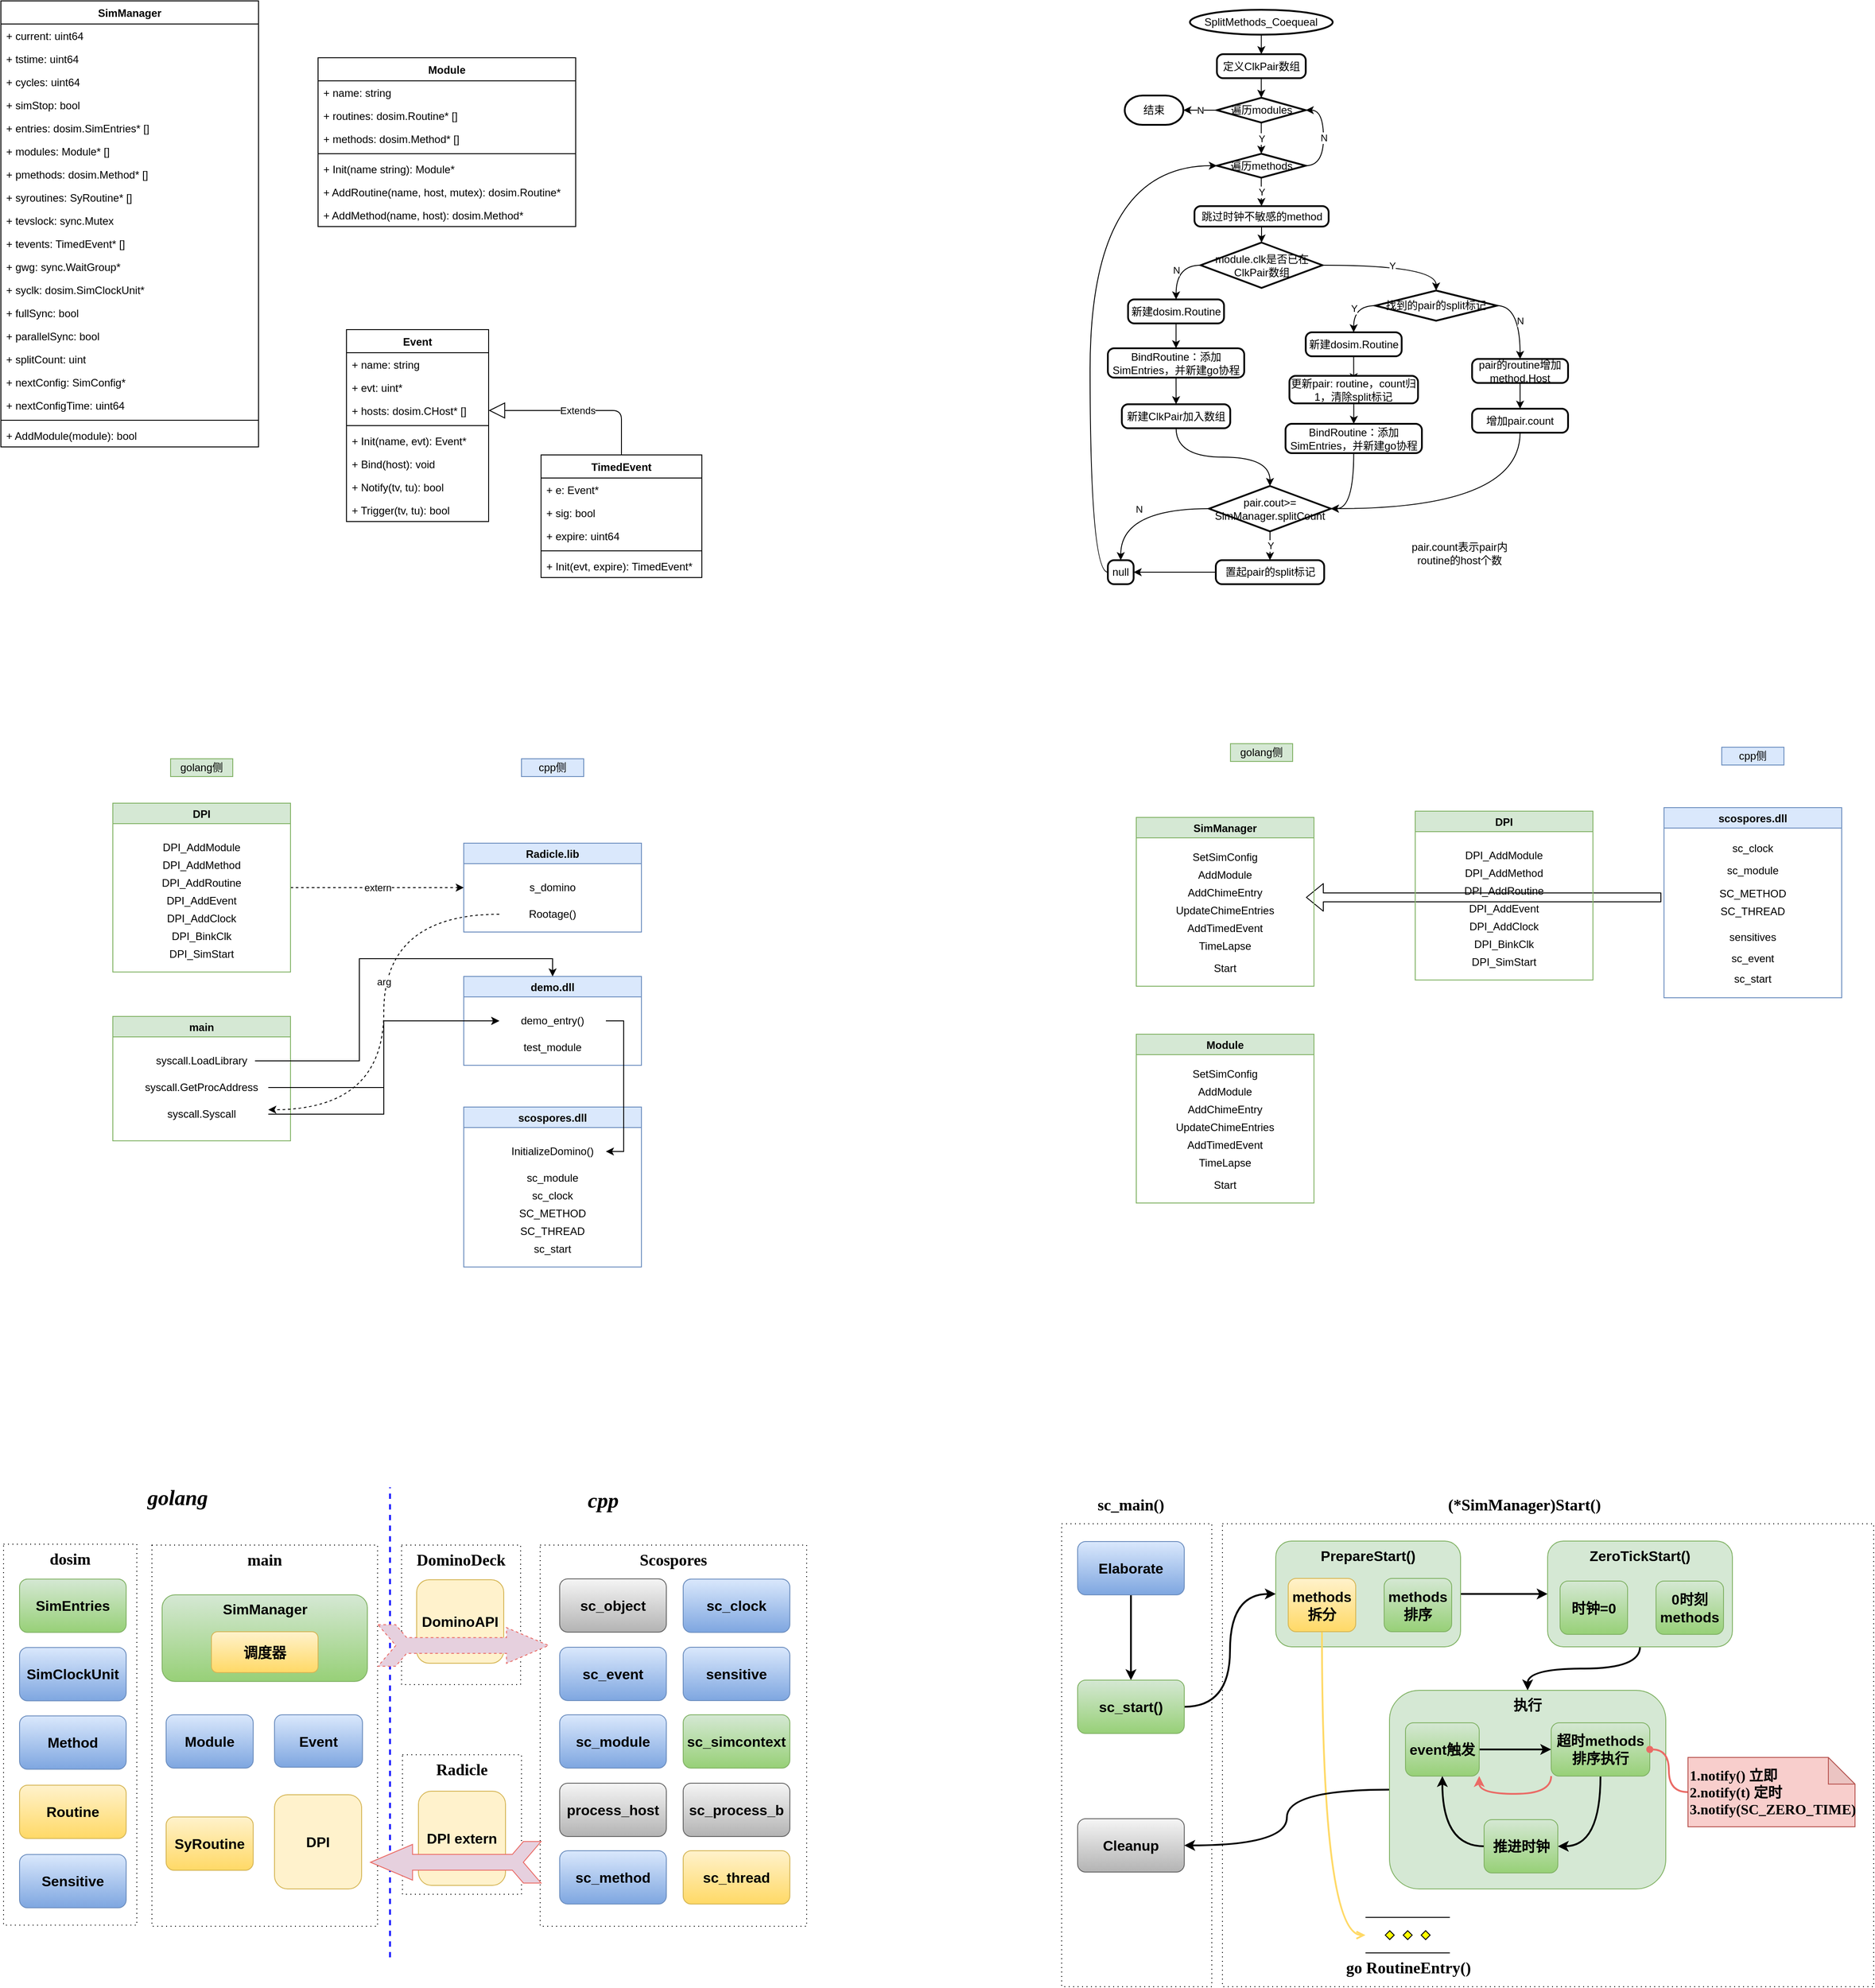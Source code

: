 <mxfile version="14.9.7" type="github">
  <diagram id="cXFaiR-M7mMCjgpAkLDr" name="第 1 页">
    <mxGraphModel dx="1185" dy="635" grid="0" gridSize="10" guides="1" tooltips="1" connect="1" arrows="1" fold="1" page="1" pageScale="1" pageWidth="1169" pageHeight="827" math="0" shadow="0">
      <root>
        <mxCell id="0" />
        <mxCell id="1" parent="0" />
        <mxCell id="SKbaHKgdaT2-RbnQXm6t-66" value="Radicle" style="rounded=0;whiteSpace=wrap;html=1;fontFamily=Times New Roman;fontSize=18;align=center;verticalAlign=top;dashed=1;dashPattern=1 4;strokeWidth=1;fontStyle=1" vertex="1" parent="1">
          <mxGeometry x="516" y="2021" width="134" height="157" as="geometry" />
        </mxCell>
        <mxCell id="SKbaHKgdaT2-RbnQXm6t-47" value="main" style="rounded=0;whiteSpace=wrap;html=1;fontFamily=Times New Roman;fontSize=18;align=center;verticalAlign=top;dashed=1;dashPattern=1 4;strokeWidth=1;fontStyle=1" vertex="1" parent="1">
          <mxGeometry x="234" y="1785" width="254" height="429" as="geometry" />
        </mxCell>
        <mxCell id="SKbaHKgdaT2-RbnQXm6t-46" value="dosim" style="rounded=0;whiteSpace=wrap;html=1;fontFamily=Times New Roman;fontSize=18;align=center;verticalAlign=top;dashed=1;dashPattern=1 4;strokeWidth=1;fontStyle=1" vertex="1" parent="1">
          <mxGeometry x="67" y="1784" width="150" height="428.75" as="geometry" />
        </mxCell>
        <mxCell id="SKbaHKgdaT2-RbnQXm6t-29" value="" style="rounded=0;whiteSpace=wrap;html=1;fontFamily=Times New Roman;fontSize=16;align=left;verticalAlign=middle;dashed=1;dashPattern=1 4;strokeWidth=1;" vertex="1" parent="1">
          <mxGeometry x="1258" y="1761" width="169" height="521" as="geometry" />
        </mxCell>
        <mxCell id="SKbaHKgdaT2-RbnQXm6t-28" value="" style="rounded=0;whiteSpace=wrap;html=1;fontFamily=Times New Roman;fontSize=16;align=left;verticalAlign=middle;dashed=1;dashPattern=1 4;strokeWidth=1;" vertex="1" parent="1">
          <mxGeometry x="1439" y="1761" width="733" height="521" as="geometry" />
        </mxCell>
        <mxCell id="-j5esIaDe7Hmi_AwQub0-72" value="" style="shape=flexArrow;endArrow=classic;html=1;" parent="1" edge="1">
          <mxGeometry width="50" height="50" relative="1" as="geometry">
            <mxPoint x="1933" y="1056" as="sourcePoint" />
            <mxPoint x="1533" y="1056" as="targetPoint" />
          </mxGeometry>
        </mxCell>
        <mxCell id="p9OSbixDrH1Z1NHIFBw4-9" value="Module" style="swimlane;fontStyle=1;align=center;verticalAlign=top;childLayout=stackLayout;horizontal=1;startSize=26;horizontalStack=0;resizeParent=1;resizeParentMax=0;resizeLast=0;collapsible=1;marginBottom=0;" parent="1" vertex="1">
          <mxGeometry x="421" y="111" width="290" height="190" as="geometry" />
        </mxCell>
        <mxCell id="p9OSbixDrH1Z1NHIFBw4-13" value="+ name: string" style="text;strokeColor=none;fillColor=none;align=left;verticalAlign=top;spacingLeft=4;spacingRight=4;overflow=hidden;rotatable=0;points=[[0,0.5],[1,0.5]];portConstraint=eastwest;" parent="p9OSbixDrH1Z1NHIFBw4-9" vertex="1">
          <mxGeometry y="26" width="290" height="26" as="geometry" />
        </mxCell>
        <mxCell id="p9OSbixDrH1Z1NHIFBw4-10" value="+ routines: dosim.Routine* []" style="text;strokeColor=none;fillColor=none;align=left;verticalAlign=top;spacingLeft=4;spacingRight=4;overflow=hidden;rotatable=0;points=[[0,0.5],[1,0.5]];portConstraint=eastwest;" parent="p9OSbixDrH1Z1NHIFBw4-9" vertex="1">
          <mxGeometry y="52" width="290" height="26" as="geometry" />
        </mxCell>
        <mxCell id="p9OSbixDrH1Z1NHIFBw4-14" value="+ methods: dosim.Method* []" style="text;strokeColor=none;fillColor=none;align=left;verticalAlign=top;spacingLeft=4;spacingRight=4;overflow=hidden;rotatable=0;points=[[0,0.5],[1,0.5]];portConstraint=eastwest;" parent="p9OSbixDrH1Z1NHIFBw4-9" vertex="1">
          <mxGeometry y="78" width="290" height="26" as="geometry" />
        </mxCell>
        <mxCell id="p9OSbixDrH1Z1NHIFBw4-11" value="" style="line;strokeWidth=1;fillColor=none;align=left;verticalAlign=middle;spacingTop=-1;spacingLeft=3;spacingRight=3;rotatable=0;labelPosition=right;points=[];portConstraint=eastwest;" parent="p9OSbixDrH1Z1NHIFBw4-9" vertex="1">
          <mxGeometry y="104" width="290" height="8" as="geometry" />
        </mxCell>
        <mxCell id="p9OSbixDrH1Z1NHIFBw4-12" value="+ Init(name string): Module*" style="text;strokeColor=none;fillColor=none;align=left;verticalAlign=top;spacingLeft=4;spacingRight=4;overflow=hidden;rotatable=0;points=[[0,0.5],[1,0.5]];portConstraint=eastwest;" parent="p9OSbixDrH1Z1NHIFBw4-9" vertex="1">
          <mxGeometry y="112" width="290" height="26" as="geometry" />
        </mxCell>
        <mxCell id="p9OSbixDrH1Z1NHIFBw4-15" value="+ AddRoutine(name, host, mutex): dosim.Routine*" style="text;strokeColor=none;fillColor=none;align=left;verticalAlign=top;spacingLeft=4;spacingRight=4;overflow=hidden;rotatable=0;points=[[0,0.5],[1,0.5]];portConstraint=eastwest;" parent="p9OSbixDrH1Z1NHIFBw4-9" vertex="1">
          <mxGeometry y="138" width="290" height="26" as="geometry" />
        </mxCell>
        <mxCell id="p9OSbixDrH1Z1NHIFBw4-16" value="+ AddMethod(name, host): dosim.Method*" style="text;strokeColor=none;fillColor=none;align=left;verticalAlign=top;spacingLeft=4;spacingRight=4;overflow=hidden;rotatable=0;points=[[0,0.5],[1,0.5]];portConstraint=eastwest;" parent="p9OSbixDrH1Z1NHIFBw4-9" vertex="1">
          <mxGeometry y="164" width="290" height="26" as="geometry" />
        </mxCell>
        <mxCell id="p9OSbixDrH1Z1NHIFBw4-17" value="Event" style="swimlane;fontStyle=1;align=center;verticalAlign=top;childLayout=stackLayout;horizontal=1;startSize=26;horizontalStack=0;resizeParent=1;resizeParentMax=0;resizeLast=0;collapsible=1;marginBottom=0;" parent="1" vertex="1">
          <mxGeometry x="453" y="417" width="160" height="216" as="geometry" />
        </mxCell>
        <mxCell id="p9OSbixDrH1Z1NHIFBw4-21" value="+ name: string" style="text;strokeColor=none;fillColor=none;align=left;verticalAlign=top;spacingLeft=4;spacingRight=4;overflow=hidden;rotatable=0;points=[[0,0.5],[1,0.5]];portConstraint=eastwest;" parent="p9OSbixDrH1Z1NHIFBw4-17" vertex="1">
          <mxGeometry y="26" width="160" height="26" as="geometry" />
        </mxCell>
        <mxCell id="p9OSbixDrH1Z1NHIFBw4-22" value="+ evt: uint*" style="text;strokeColor=none;fillColor=none;align=left;verticalAlign=top;spacingLeft=4;spacingRight=4;overflow=hidden;rotatable=0;points=[[0,0.5],[1,0.5]];portConstraint=eastwest;" parent="p9OSbixDrH1Z1NHIFBw4-17" vertex="1">
          <mxGeometry y="52" width="160" height="26" as="geometry" />
        </mxCell>
        <mxCell id="p9OSbixDrH1Z1NHIFBw4-18" value="+ hosts: dosim.CHost* []" style="text;strokeColor=none;fillColor=none;align=left;verticalAlign=top;spacingLeft=4;spacingRight=4;overflow=hidden;rotatable=0;points=[[0,0.5],[1,0.5]];portConstraint=eastwest;" parent="p9OSbixDrH1Z1NHIFBw4-17" vertex="1">
          <mxGeometry y="78" width="160" height="26" as="geometry" />
        </mxCell>
        <mxCell id="p9OSbixDrH1Z1NHIFBw4-19" value="" style="line;strokeWidth=1;fillColor=none;align=left;verticalAlign=middle;spacingTop=-1;spacingLeft=3;spacingRight=3;rotatable=0;labelPosition=right;points=[];portConstraint=eastwest;" parent="p9OSbixDrH1Z1NHIFBw4-17" vertex="1">
          <mxGeometry y="104" width="160" height="8" as="geometry" />
        </mxCell>
        <mxCell id="p9OSbixDrH1Z1NHIFBw4-20" value="+ Init(name, evt): Event*" style="text;strokeColor=none;fillColor=none;align=left;verticalAlign=top;spacingLeft=4;spacingRight=4;overflow=hidden;rotatable=0;points=[[0,0.5],[1,0.5]];portConstraint=eastwest;" parent="p9OSbixDrH1Z1NHIFBw4-17" vertex="1">
          <mxGeometry y="112" width="160" height="26" as="geometry" />
        </mxCell>
        <mxCell id="p9OSbixDrH1Z1NHIFBw4-25" value="+ Bind(host): void" style="text;strokeColor=none;fillColor=none;align=left;verticalAlign=top;spacingLeft=4;spacingRight=4;overflow=hidden;rotatable=0;points=[[0,0.5],[1,0.5]];portConstraint=eastwest;" parent="p9OSbixDrH1Z1NHIFBw4-17" vertex="1">
          <mxGeometry y="138" width="160" height="26" as="geometry" />
        </mxCell>
        <mxCell id="p9OSbixDrH1Z1NHIFBw4-24" value="+ Notify(tv, tu): bool" style="text;strokeColor=none;fillColor=none;align=left;verticalAlign=top;spacingLeft=4;spacingRight=4;overflow=hidden;rotatable=0;points=[[0,0.5],[1,0.5]];portConstraint=eastwest;" parent="p9OSbixDrH1Z1NHIFBw4-17" vertex="1">
          <mxGeometry y="164" width="160" height="26" as="geometry" />
        </mxCell>
        <mxCell id="p9OSbixDrH1Z1NHIFBw4-23" value="+ Trigger(tv, tu): bool" style="text;strokeColor=none;fillColor=none;align=left;verticalAlign=top;spacingLeft=4;spacingRight=4;overflow=hidden;rotatable=0;points=[[0,0.5],[1,0.5]];portConstraint=eastwest;" parent="p9OSbixDrH1Z1NHIFBw4-17" vertex="1">
          <mxGeometry y="190" width="160" height="26" as="geometry" />
        </mxCell>
        <mxCell id="p9OSbixDrH1Z1NHIFBw4-26" value="SimManager" style="swimlane;fontStyle=1;align=center;verticalAlign=top;childLayout=stackLayout;horizontal=1;startSize=26;horizontalStack=0;resizeParent=1;resizeParentMax=0;resizeLast=0;collapsible=1;marginBottom=0;" parent="1" vertex="1">
          <mxGeometry x="64" y="47" width="290" height="502" as="geometry" />
        </mxCell>
        <mxCell id="p9OSbixDrH1Z1NHIFBw4-27" value="+ current: uint64" style="text;strokeColor=none;fillColor=none;align=left;verticalAlign=top;spacingLeft=4;spacingRight=4;overflow=hidden;rotatable=0;points=[[0,0.5],[1,0.5]];portConstraint=eastwest;" parent="p9OSbixDrH1Z1NHIFBw4-26" vertex="1">
          <mxGeometry y="26" width="290" height="26" as="geometry" />
        </mxCell>
        <mxCell id="p9OSbixDrH1Z1NHIFBw4-34" value="+ tstime: uint64" style="text;strokeColor=none;fillColor=none;align=left;verticalAlign=top;spacingLeft=4;spacingRight=4;overflow=hidden;rotatable=0;points=[[0,0.5],[1,0.5]];portConstraint=eastwest;" parent="p9OSbixDrH1Z1NHIFBw4-26" vertex="1">
          <mxGeometry y="52" width="290" height="26" as="geometry" />
        </mxCell>
        <mxCell id="p9OSbixDrH1Z1NHIFBw4-28" value="+ cycles: uint64" style="text;strokeColor=none;fillColor=none;align=left;verticalAlign=top;spacingLeft=4;spacingRight=4;overflow=hidden;rotatable=0;points=[[0,0.5],[1,0.5]];portConstraint=eastwest;" parent="p9OSbixDrH1Z1NHIFBw4-26" vertex="1">
          <mxGeometry y="78" width="290" height="26" as="geometry" />
        </mxCell>
        <mxCell id="p9OSbixDrH1Z1NHIFBw4-35" value="+ simStop: bool" style="text;strokeColor=none;fillColor=none;align=left;verticalAlign=top;spacingLeft=4;spacingRight=4;overflow=hidden;rotatable=0;points=[[0,0.5],[1,0.5]];portConstraint=eastwest;" parent="p9OSbixDrH1Z1NHIFBw4-26" vertex="1">
          <mxGeometry y="104" width="290" height="26" as="geometry" />
        </mxCell>
        <mxCell id="p9OSbixDrH1Z1NHIFBw4-36" value="+ entries: dosim.SimEntries* []" style="text;strokeColor=none;fillColor=none;align=left;verticalAlign=top;spacingLeft=4;spacingRight=4;overflow=hidden;rotatable=0;points=[[0,0.5],[1,0.5]];portConstraint=eastwest;" parent="p9OSbixDrH1Z1NHIFBw4-26" vertex="1">
          <mxGeometry y="130" width="290" height="26" as="geometry" />
        </mxCell>
        <mxCell id="p9OSbixDrH1Z1NHIFBw4-37" value="+ modules: Module* []" style="text;strokeColor=none;fillColor=none;align=left;verticalAlign=top;spacingLeft=4;spacingRight=4;overflow=hidden;rotatable=0;points=[[0,0.5],[1,0.5]];portConstraint=eastwest;" parent="p9OSbixDrH1Z1NHIFBw4-26" vertex="1">
          <mxGeometry y="156" width="290" height="26" as="geometry" />
        </mxCell>
        <mxCell id="p9OSbixDrH1Z1NHIFBw4-38" value="+ pmethods: dosim.Method* []" style="text;strokeColor=none;fillColor=none;align=left;verticalAlign=top;spacingLeft=4;spacingRight=4;overflow=hidden;rotatable=0;points=[[0,0.5],[1,0.5]];portConstraint=eastwest;" parent="p9OSbixDrH1Z1NHIFBw4-26" vertex="1">
          <mxGeometry y="182" width="290" height="26" as="geometry" />
        </mxCell>
        <mxCell id="p9OSbixDrH1Z1NHIFBw4-29" value="+ syroutines: SyRoutine* []" style="text;strokeColor=none;fillColor=none;align=left;verticalAlign=top;spacingLeft=4;spacingRight=4;overflow=hidden;rotatable=0;points=[[0,0.5],[1,0.5]];portConstraint=eastwest;" parent="p9OSbixDrH1Z1NHIFBw4-26" vertex="1">
          <mxGeometry y="208" width="290" height="26" as="geometry" />
        </mxCell>
        <mxCell id="p9OSbixDrH1Z1NHIFBw4-40" value="+ tevslock: sync.Mutex" style="text;strokeColor=none;fillColor=none;align=left;verticalAlign=top;spacingLeft=4;spacingRight=4;overflow=hidden;rotatable=0;points=[[0,0.5],[1,0.5]];portConstraint=eastwest;" parent="p9OSbixDrH1Z1NHIFBw4-26" vertex="1">
          <mxGeometry y="234" width="290" height="26" as="geometry" />
        </mxCell>
        <mxCell id="p9OSbixDrH1Z1NHIFBw4-41" value="+ tevents: TimedEvent* []" style="text;strokeColor=none;fillColor=none;align=left;verticalAlign=top;spacingLeft=4;spacingRight=4;overflow=hidden;rotatable=0;points=[[0,0.5],[1,0.5]];portConstraint=eastwest;" parent="p9OSbixDrH1Z1NHIFBw4-26" vertex="1">
          <mxGeometry y="260" width="290" height="26" as="geometry" />
        </mxCell>
        <mxCell id="p9OSbixDrH1Z1NHIFBw4-39" value="+ gwg: sync.WaitGroup*" style="text;strokeColor=none;fillColor=none;align=left;verticalAlign=top;spacingLeft=4;spacingRight=4;overflow=hidden;rotatable=0;points=[[0,0.5],[1,0.5]];portConstraint=eastwest;" parent="p9OSbixDrH1Z1NHIFBw4-26" vertex="1">
          <mxGeometry y="286" width="290" height="26" as="geometry" />
        </mxCell>
        <mxCell id="p9OSbixDrH1Z1NHIFBw4-42" value="+ syclk: dosim.SimClockUnit*" style="text;strokeColor=none;fillColor=none;align=left;verticalAlign=top;spacingLeft=4;spacingRight=4;overflow=hidden;rotatable=0;points=[[0,0.5],[1,0.5]];portConstraint=eastwest;" parent="p9OSbixDrH1Z1NHIFBw4-26" vertex="1">
          <mxGeometry y="312" width="290" height="26" as="geometry" />
        </mxCell>
        <mxCell id="p9OSbixDrH1Z1NHIFBw4-43" value="+ fullSync: bool" style="text;strokeColor=none;fillColor=none;align=left;verticalAlign=top;spacingLeft=4;spacingRight=4;overflow=hidden;rotatable=0;points=[[0,0.5],[1,0.5]];portConstraint=eastwest;" parent="p9OSbixDrH1Z1NHIFBw4-26" vertex="1">
          <mxGeometry y="338" width="290" height="26" as="geometry" />
        </mxCell>
        <mxCell id="p9OSbixDrH1Z1NHIFBw4-45" value="+ parallelSync: bool" style="text;strokeColor=none;fillColor=none;align=left;verticalAlign=top;spacingLeft=4;spacingRight=4;overflow=hidden;rotatable=0;points=[[0,0.5],[1,0.5]];portConstraint=eastwest;" parent="p9OSbixDrH1Z1NHIFBw4-26" vertex="1">
          <mxGeometry y="364" width="290" height="26" as="geometry" />
        </mxCell>
        <mxCell id="p9OSbixDrH1Z1NHIFBw4-44" value="+ splitCount: uint" style="text;strokeColor=none;fillColor=none;align=left;verticalAlign=top;spacingLeft=4;spacingRight=4;overflow=hidden;rotatable=0;points=[[0,0.5],[1,0.5]];portConstraint=eastwest;" parent="p9OSbixDrH1Z1NHIFBw4-26" vertex="1">
          <mxGeometry y="390" width="290" height="26" as="geometry" />
        </mxCell>
        <mxCell id="p9OSbixDrH1Z1NHIFBw4-46" value="+ nextConfig: SimConfig*" style="text;strokeColor=none;fillColor=none;align=left;verticalAlign=top;spacingLeft=4;spacingRight=4;overflow=hidden;rotatable=0;points=[[0,0.5],[1,0.5]];portConstraint=eastwest;" parent="p9OSbixDrH1Z1NHIFBw4-26" vertex="1">
          <mxGeometry y="416" width="290" height="26" as="geometry" />
        </mxCell>
        <mxCell id="p9OSbixDrH1Z1NHIFBw4-47" value="+ nextConfigTime: uint64" style="text;strokeColor=none;fillColor=none;align=left;verticalAlign=top;spacingLeft=4;spacingRight=4;overflow=hidden;rotatable=0;points=[[0,0.5],[1,0.5]];portConstraint=eastwest;" parent="p9OSbixDrH1Z1NHIFBw4-26" vertex="1">
          <mxGeometry y="442" width="290" height="26" as="geometry" />
        </mxCell>
        <mxCell id="p9OSbixDrH1Z1NHIFBw4-30" value="" style="line;strokeWidth=1;fillColor=none;align=left;verticalAlign=middle;spacingTop=-1;spacingLeft=3;spacingRight=3;rotatable=0;labelPosition=right;points=[];portConstraint=eastwest;" parent="p9OSbixDrH1Z1NHIFBw4-26" vertex="1">
          <mxGeometry y="468" width="290" height="8" as="geometry" />
        </mxCell>
        <mxCell id="nS42Kp8ZOGp9bS_Bpd67-25" value="+ AddModule(module): bool" style="text;strokeColor=none;fillColor=none;align=left;verticalAlign=top;spacingLeft=4;spacingRight=4;overflow=hidden;rotatable=0;points=[[0,0.5],[1,0.5]];portConstraint=eastwest;" parent="p9OSbixDrH1Z1NHIFBw4-26" vertex="1">
          <mxGeometry y="476" width="290" height="26" as="geometry" />
        </mxCell>
        <mxCell id="-j5esIaDe7Hmi_AwQub0-12" value="extern" style="edgeStyle=orthogonalEdgeStyle;rounded=0;orthogonalLoop=1;jettySize=auto;html=1;entryX=0;entryY=0.5;entryDx=0;entryDy=0;dashed=1;curved=1;" parent="1" source="-j5esIaDe7Hmi_AwQub0-1" target="-j5esIaDe7Hmi_AwQub0-9" edge="1">
          <mxGeometry relative="1" as="geometry" />
        </mxCell>
        <mxCell id="-j5esIaDe7Hmi_AwQub0-1" value="DPI" style="swimlane;fillColor=#d5e8d4;strokeColor=#82b366;" parent="1" vertex="1">
          <mxGeometry x="190" y="950" width="200" height="190" as="geometry" />
        </mxCell>
        <mxCell id="-j5esIaDe7Hmi_AwQub0-2" value="DPI_AddModule" style="text;html=1;strokeColor=none;fillColor=none;align=center;verticalAlign=middle;whiteSpace=wrap;rounded=0;" parent="-j5esIaDe7Hmi_AwQub0-1" vertex="1">
          <mxGeometry x="40" y="40" width="120" height="20" as="geometry" />
        </mxCell>
        <mxCell id="-j5esIaDe7Hmi_AwQub0-3" value="DPI_SimStart" style="text;html=1;strokeColor=none;fillColor=none;align=center;verticalAlign=middle;whiteSpace=wrap;rounded=0;" parent="-j5esIaDe7Hmi_AwQub0-1" vertex="1">
          <mxGeometry x="40" y="160" width="120" height="20" as="geometry" />
        </mxCell>
        <mxCell id="-j5esIaDe7Hmi_AwQub0-4" value="DPI_AddMethod" style="text;html=1;strokeColor=none;fillColor=none;align=center;verticalAlign=middle;whiteSpace=wrap;rounded=0;" parent="-j5esIaDe7Hmi_AwQub0-1" vertex="1">
          <mxGeometry x="40" y="60" width="120" height="20" as="geometry" />
        </mxCell>
        <mxCell id="-j5esIaDe7Hmi_AwQub0-5" value="DPI_AddRoutine" style="text;html=1;strokeColor=none;fillColor=none;align=center;verticalAlign=middle;whiteSpace=wrap;rounded=0;" parent="-j5esIaDe7Hmi_AwQub0-1" vertex="1">
          <mxGeometry x="40" y="80" width="120" height="20" as="geometry" />
        </mxCell>
        <mxCell id="-j5esIaDe7Hmi_AwQub0-6" value="DPI_AddEvent" style="text;html=1;strokeColor=none;fillColor=none;align=center;verticalAlign=middle;whiteSpace=wrap;rounded=0;" parent="-j5esIaDe7Hmi_AwQub0-1" vertex="1">
          <mxGeometry x="40" y="100" width="120" height="20" as="geometry" />
        </mxCell>
        <mxCell id="-j5esIaDe7Hmi_AwQub0-7" value="DPI_AddClock" style="text;html=1;strokeColor=none;fillColor=none;align=center;verticalAlign=middle;whiteSpace=wrap;rounded=0;" parent="-j5esIaDe7Hmi_AwQub0-1" vertex="1">
          <mxGeometry x="40" y="120" width="120" height="20" as="geometry" />
        </mxCell>
        <mxCell id="-j5esIaDe7Hmi_AwQub0-8" value="DPI_BinkClk" style="text;html=1;strokeColor=none;fillColor=none;align=center;verticalAlign=middle;whiteSpace=wrap;rounded=0;" parent="-j5esIaDe7Hmi_AwQub0-1" vertex="1">
          <mxGeometry x="40" y="140" width="120" height="20" as="geometry" />
        </mxCell>
        <mxCell id="-j5esIaDe7Hmi_AwQub0-9" value="Radicle.lib" style="swimlane;fillColor=#dae8fc;strokeColor=#6c8ebf;" parent="1" vertex="1">
          <mxGeometry x="585" y="995" width="200" height="100" as="geometry" />
        </mxCell>
        <mxCell id="-j5esIaDe7Hmi_AwQub0-10" value="s_domino" style="text;html=1;strokeColor=none;fillColor=none;align=center;verticalAlign=middle;whiteSpace=wrap;rounded=0;" parent="-j5esIaDe7Hmi_AwQub0-9" vertex="1">
          <mxGeometry x="40" y="40" width="120" height="20" as="geometry" />
        </mxCell>
        <mxCell id="-j5esIaDe7Hmi_AwQub0-11" value="Rootage()" style="text;html=1;strokeColor=none;fillColor=none;align=center;verticalAlign=middle;whiteSpace=wrap;rounded=0;" parent="-j5esIaDe7Hmi_AwQub0-9" vertex="1">
          <mxGeometry x="40" y="70" width="120" height="20" as="geometry" />
        </mxCell>
        <mxCell id="-j5esIaDe7Hmi_AwQub0-13" value="main" style="swimlane;fillColor=#d5e8d4;strokeColor=#82b366;" parent="1" vertex="1">
          <mxGeometry x="190" y="1190" width="200" height="140" as="geometry" />
        </mxCell>
        <mxCell id="-j5esIaDe7Hmi_AwQub0-14" value="syscall.LoadLibrary" style="text;html=1;strokeColor=none;fillColor=none;align=center;verticalAlign=middle;whiteSpace=wrap;rounded=0;" parent="-j5esIaDe7Hmi_AwQub0-13" vertex="1">
          <mxGeometry x="40" y="40" width="120" height="20" as="geometry" />
        </mxCell>
        <mxCell id="-j5esIaDe7Hmi_AwQub0-16" value="syscall.GetProcAddress" style="text;html=1;strokeColor=none;fillColor=none;align=center;verticalAlign=middle;whiteSpace=wrap;rounded=0;" parent="-j5esIaDe7Hmi_AwQub0-13" vertex="1">
          <mxGeometry x="25" y="70" width="150" height="20" as="geometry" />
        </mxCell>
        <mxCell id="-j5esIaDe7Hmi_AwQub0-17" value="syscall.Syscall" style="text;html=1;strokeColor=none;fillColor=none;align=center;verticalAlign=middle;whiteSpace=wrap;rounded=0;" parent="-j5esIaDe7Hmi_AwQub0-13" vertex="1">
          <mxGeometry x="25" y="100" width="150" height="20" as="geometry" />
        </mxCell>
        <mxCell id="-j5esIaDe7Hmi_AwQub0-21" value="demo.dll" style="swimlane;fillColor=#dae8fc;strokeColor=#6c8ebf;" parent="1" vertex="1">
          <mxGeometry x="585" y="1145" width="200" height="100" as="geometry" />
        </mxCell>
        <mxCell id="-j5esIaDe7Hmi_AwQub0-22" value="demo_entry()" style="text;html=1;strokeColor=none;fillColor=none;align=center;verticalAlign=middle;whiteSpace=wrap;rounded=0;" parent="-j5esIaDe7Hmi_AwQub0-21" vertex="1">
          <mxGeometry x="40" y="40" width="120" height="20" as="geometry" />
        </mxCell>
        <mxCell id="-j5esIaDe7Hmi_AwQub0-29" value="test_module" style="text;html=1;strokeColor=none;fillColor=none;align=center;verticalAlign=middle;whiteSpace=wrap;rounded=0;" parent="-j5esIaDe7Hmi_AwQub0-21" vertex="1">
          <mxGeometry x="40" y="70" width="120" height="20" as="geometry" />
        </mxCell>
        <mxCell id="-j5esIaDe7Hmi_AwQub0-24" value="scospores.dll" style="swimlane;fillColor=#dae8fc;strokeColor=#6c8ebf;" parent="1" vertex="1">
          <mxGeometry x="585" y="1292" width="200" height="180" as="geometry" />
        </mxCell>
        <mxCell id="-j5esIaDe7Hmi_AwQub0-25" value="InitializeDomino()" style="text;html=1;strokeColor=none;fillColor=none;align=center;verticalAlign=middle;whiteSpace=wrap;rounded=0;" parent="-j5esIaDe7Hmi_AwQub0-24" vertex="1">
          <mxGeometry x="40" y="40" width="120" height="20" as="geometry" />
        </mxCell>
        <mxCell id="-j5esIaDe7Hmi_AwQub0-26" value="sc_module" style="text;html=1;strokeColor=none;fillColor=none;align=center;verticalAlign=middle;whiteSpace=wrap;rounded=0;" parent="-j5esIaDe7Hmi_AwQub0-24" vertex="1">
          <mxGeometry x="40" y="70" width="120" height="20" as="geometry" />
        </mxCell>
        <mxCell id="-j5esIaDe7Hmi_AwQub0-27" value="sc_clock" style="text;html=1;strokeColor=none;fillColor=none;align=center;verticalAlign=middle;whiteSpace=wrap;rounded=0;" parent="-j5esIaDe7Hmi_AwQub0-24" vertex="1">
          <mxGeometry x="40" y="90" width="120" height="20" as="geometry" />
        </mxCell>
        <mxCell id="-j5esIaDe7Hmi_AwQub0-28" value="SC_METHOD" style="text;html=1;strokeColor=none;fillColor=none;align=center;verticalAlign=middle;whiteSpace=wrap;rounded=0;" parent="-j5esIaDe7Hmi_AwQub0-24" vertex="1">
          <mxGeometry x="40" y="110" width="120" height="20" as="geometry" />
        </mxCell>
        <mxCell id="-j5esIaDe7Hmi_AwQub0-30" value="sc_start" style="text;html=1;strokeColor=none;fillColor=none;align=center;verticalAlign=middle;whiteSpace=wrap;rounded=0;" parent="-j5esIaDe7Hmi_AwQub0-24" vertex="1">
          <mxGeometry x="40" y="150" width="120" height="20" as="geometry" />
        </mxCell>
        <mxCell id="-j5esIaDe7Hmi_AwQub0-31" value="SC_THREAD" style="text;html=1;strokeColor=none;fillColor=none;align=center;verticalAlign=middle;whiteSpace=wrap;rounded=0;" parent="-j5esIaDe7Hmi_AwQub0-24" vertex="1">
          <mxGeometry x="40" y="130" width="120" height="20" as="geometry" />
        </mxCell>
        <mxCell id="-j5esIaDe7Hmi_AwQub0-32" style="edgeStyle=orthogonalEdgeStyle;rounded=0;orthogonalLoop=1;jettySize=auto;html=1;entryX=0.5;entryY=0;entryDx=0;entryDy=0;" parent="1" source="-j5esIaDe7Hmi_AwQub0-14" target="-j5esIaDe7Hmi_AwQub0-21" edge="1">
          <mxGeometry relative="1" as="geometry" />
        </mxCell>
        <mxCell id="-j5esIaDe7Hmi_AwQub0-33" style="edgeStyle=orthogonalEdgeStyle;rounded=0;orthogonalLoop=1;jettySize=auto;html=1;entryX=0;entryY=0.5;entryDx=0;entryDy=0;" parent="1" source="-j5esIaDe7Hmi_AwQub0-16" target="-j5esIaDe7Hmi_AwQub0-22" edge="1">
          <mxGeometry relative="1" as="geometry">
            <mxPoint x="630" y="1240" as="targetPoint" />
          </mxGeometry>
        </mxCell>
        <mxCell id="-j5esIaDe7Hmi_AwQub0-34" style="edgeStyle=orthogonalEdgeStyle;rounded=0;orthogonalLoop=1;jettySize=auto;html=1;entryX=0;entryY=0.5;entryDx=0;entryDy=0;" parent="1" source="-j5esIaDe7Hmi_AwQub0-17" target="-j5esIaDe7Hmi_AwQub0-22" edge="1">
          <mxGeometry relative="1" as="geometry" />
        </mxCell>
        <mxCell id="-j5esIaDe7Hmi_AwQub0-35" value="arg" style="edgeStyle=orthogonalEdgeStyle;rounded=0;orthogonalLoop=1;jettySize=auto;html=1;entryX=1;entryY=0.25;entryDx=0;entryDy=0;dashed=1;curved=1;" parent="1" source="-j5esIaDe7Hmi_AwQub0-11" target="-j5esIaDe7Hmi_AwQub0-17" edge="1">
          <mxGeometry x="-0.142" relative="1" as="geometry">
            <mxPoint as="offset" />
          </mxGeometry>
        </mxCell>
        <mxCell id="-j5esIaDe7Hmi_AwQub0-36" style="edgeStyle=orthogonalEdgeStyle;rounded=0;orthogonalLoop=1;jettySize=auto;html=1;entryX=1;entryY=0.5;entryDx=0;entryDy=0;exitX=1;exitY=0.5;exitDx=0;exitDy=0;" parent="1" source="-j5esIaDe7Hmi_AwQub0-22" target="-j5esIaDe7Hmi_AwQub0-25" edge="1">
          <mxGeometry relative="1" as="geometry" />
        </mxCell>
        <mxCell id="-j5esIaDe7Hmi_AwQub0-37" value="golang侧" style="text;html=1;strokeColor=#82b366;fillColor=#d5e8d4;align=center;verticalAlign=middle;whiteSpace=wrap;rounded=0;" parent="1" vertex="1">
          <mxGeometry x="255" y="900" width="70" height="20" as="geometry" />
        </mxCell>
        <mxCell id="-j5esIaDe7Hmi_AwQub0-38" value="cpp侧" style="text;html=1;strokeColor=#6c8ebf;fillColor=#dae8fc;align=center;verticalAlign=middle;whiteSpace=wrap;rounded=0;" parent="1" vertex="1">
          <mxGeometry x="650" y="900" width="70" height="20" as="geometry" />
        </mxCell>
        <mxCell id="-j5esIaDe7Hmi_AwQub0-45" value="scospores.dll" style="swimlane;fillColor=#dae8fc;strokeColor=#6c8ebf;" parent="1" vertex="1">
          <mxGeometry x="1936" y="955" width="200" height="214" as="geometry" />
        </mxCell>
        <mxCell id="-j5esIaDe7Hmi_AwQub0-47" value="sc_module" style="text;html=1;strokeColor=none;fillColor=none;align=center;verticalAlign=middle;whiteSpace=wrap;rounded=0;" parent="-j5esIaDe7Hmi_AwQub0-45" vertex="1">
          <mxGeometry x="40" y="61" width="120" height="20" as="geometry" />
        </mxCell>
        <mxCell id="-j5esIaDe7Hmi_AwQub0-48" value="sc_clock" style="text;html=1;strokeColor=none;fillColor=none;align=center;verticalAlign=middle;whiteSpace=wrap;rounded=0;" parent="-j5esIaDe7Hmi_AwQub0-45" vertex="1">
          <mxGeometry x="40" y="36" width="120" height="20" as="geometry" />
        </mxCell>
        <mxCell id="-j5esIaDe7Hmi_AwQub0-49" value="SC_METHOD" style="text;html=1;strokeColor=none;fillColor=none;align=center;verticalAlign=middle;whiteSpace=wrap;rounded=0;" parent="-j5esIaDe7Hmi_AwQub0-45" vertex="1">
          <mxGeometry x="40" y="87" width="120" height="20" as="geometry" />
        </mxCell>
        <mxCell id="-j5esIaDe7Hmi_AwQub0-50" value="sc_start" style="text;html=1;strokeColor=none;fillColor=none;align=center;verticalAlign=middle;whiteSpace=wrap;rounded=0;" parent="-j5esIaDe7Hmi_AwQub0-45" vertex="1">
          <mxGeometry x="40" y="183" width="120" height="20" as="geometry" />
        </mxCell>
        <mxCell id="-j5esIaDe7Hmi_AwQub0-51" value="SC_THREAD" style="text;html=1;strokeColor=none;fillColor=none;align=center;verticalAlign=middle;whiteSpace=wrap;rounded=0;" parent="-j5esIaDe7Hmi_AwQub0-45" vertex="1">
          <mxGeometry x="40" y="107" width="120" height="20" as="geometry" />
        </mxCell>
        <mxCell id="-j5esIaDe7Hmi_AwQub0-54" value="sc_event" style="text;html=1;strokeColor=none;fillColor=none;align=center;verticalAlign=middle;whiteSpace=wrap;rounded=0;" parent="-j5esIaDe7Hmi_AwQub0-45" vertex="1">
          <mxGeometry x="40" y="160" width="120" height="20" as="geometry" />
        </mxCell>
        <mxCell id="-j5esIaDe7Hmi_AwQub0-55" value="sensitives" style="text;html=1;strokeColor=none;fillColor=none;align=center;verticalAlign=middle;whiteSpace=wrap;rounded=0;" parent="-j5esIaDe7Hmi_AwQub0-45" vertex="1">
          <mxGeometry x="40" y="136" width="120" height="20" as="geometry" />
        </mxCell>
        <mxCell id="-j5esIaDe7Hmi_AwQub0-52" value="cpp侧" style="text;html=1;strokeColor=#6c8ebf;fillColor=#dae8fc;align=center;verticalAlign=middle;whiteSpace=wrap;rounded=0;" parent="1" vertex="1">
          <mxGeometry x="2001" y="887" width="70" height="20" as="geometry" />
        </mxCell>
        <mxCell id="-j5esIaDe7Hmi_AwQub0-53" value="golang侧" style="text;html=1;strokeColor=#82b366;fillColor=#d5e8d4;align=center;verticalAlign=middle;whiteSpace=wrap;rounded=0;" parent="1" vertex="1">
          <mxGeometry x="1448" y="883" width="70" height="20" as="geometry" />
        </mxCell>
        <mxCell id="-j5esIaDe7Hmi_AwQub0-56" value="SimManager" style="swimlane;fillColor=#d5e8d4;strokeColor=#82b366;" parent="1" vertex="1">
          <mxGeometry x="1342" y="966" width="200" height="190" as="geometry" />
        </mxCell>
        <mxCell id="-j5esIaDe7Hmi_AwQub0-57" value="AddModule" style="text;html=1;strokeColor=none;fillColor=none;align=center;verticalAlign=middle;whiteSpace=wrap;rounded=0;" parent="-j5esIaDe7Hmi_AwQub0-56" vertex="1">
          <mxGeometry x="40" y="55" width="120" height="20" as="geometry" />
        </mxCell>
        <mxCell id="-j5esIaDe7Hmi_AwQub0-58" value="Start" style="text;html=1;strokeColor=none;fillColor=none;align=center;verticalAlign=middle;whiteSpace=wrap;rounded=0;" parent="-j5esIaDe7Hmi_AwQub0-56" vertex="1">
          <mxGeometry x="40" y="160" width="120" height="20" as="geometry" />
        </mxCell>
        <mxCell id="-j5esIaDe7Hmi_AwQub0-59" value="AddChimeEntry" style="text;html=1;strokeColor=none;fillColor=none;align=center;verticalAlign=middle;whiteSpace=wrap;rounded=0;" parent="-j5esIaDe7Hmi_AwQub0-56" vertex="1">
          <mxGeometry x="40" y="75" width="120" height="20" as="geometry" />
        </mxCell>
        <mxCell id="-j5esIaDe7Hmi_AwQub0-60" value="UpdateChimeEntries" style="text;html=1;strokeColor=none;fillColor=none;align=center;verticalAlign=middle;whiteSpace=wrap;rounded=0;" parent="-j5esIaDe7Hmi_AwQub0-56" vertex="1">
          <mxGeometry x="40" y="95" width="120" height="20" as="geometry" />
        </mxCell>
        <mxCell id="-j5esIaDe7Hmi_AwQub0-61" value="AddTimedEvent" style="text;html=1;strokeColor=none;fillColor=none;align=center;verticalAlign=middle;whiteSpace=wrap;rounded=0;" parent="-j5esIaDe7Hmi_AwQub0-56" vertex="1">
          <mxGeometry x="40" y="115" width="120" height="20" as="geometry" />
        </mxCell>
        <mxCell id="-j5esIaDe7Hmi_AwQub0-62" value="TimeLapse" style="text;html=1;strokeColor=none;fillColor=none;align=center;verticalAlign=middle;whiteSpace=wrap;rounded=0;" parent="-j5esIaDe7Hmi_AwQub0-56" vertex="1">
          <mxGeometry x="40" y="135" width="120" height="20" as="geometry" />
        </mxCell>
        <mxCell id="-j5esIaDe7Hmi_AwQub0-63" value="SetSimConfig" style="text;html=1;strokeColor=none;fillColor=none;align=center;verticalAlign=middle;whiteSpace=wrap;rounded=0;" parent="-j5esIaDe7Hmi_AwQub0-56" vertex="1">
          <mxGeometry x="40" y="35" width="120" height="20" as="geometry" />
        </mxCell>
        <mxCell id="-j5esIaDe7Hmi_AwQub0-64" value="DPI" style="swimlane;fillColor=#d5e8d4;strokeColor=#82b366;" parent="1" vertex="1">
          <mxGeometry x="1656" y="959" width="200" height="190" as="geometry" />
        </mxCell>
        <mxCell id="-j5esIaDe7Hmi_AwQub0-65" value="DPI_AddModule" style="text;html=1;strokeColor=none;fillColor=none;align=center;verticalAlign=middle;whiteSpace=wrap;rounded=0;" parent="-j5esIaDe7Hmi_AwQub0-64" vertex="1">
          <mxGeometry x="40" y="40" width="120" height="20" as="geometry" />
        </mxCell>
        <mxCell id="-j5esIaDe7Hmi_AwQub0-66" value="DPI_SimStart" style="text;html=1;strokeColor=none;fillColor=none;align=center;verticalAlign=middle;whiteSpace=wrap;rounded=0;" parent="-j5esIaDe7Hmi_AwQub0-64" vertex="1">
          <mxGeometry x="40" y="160" width="120" height="20" as="geometry" />
        </mxCell>
        <mxCell id="-j5esIaDe7Hmi_AwQub0-67" value="DPI_AddMethod" style="text;html=1;strokeColor=none;fillColor=none;align=center;verticalAlign=middle;whiteSpace=wrap;rounded=0;" parent="-j5esIaDe7Hmi_AwQub0-64" vertex="1">
          <mxGeometry x="40" y="60" width="120" height="20" as="geometry" />
        </mxCell>
        <mxCell id="-j5esIaDe7Hmi_AwQub0-68" value="DPI_AddRoutine" style="text;html=1;strokeColor=none;fillColor=none;align=center;verticalAlign=middle;whiteSpace=wrap;rounded=0;" parent="-j5esIaDe7Hmi_AwQub0-64" vertex="1">
          <mxGeometry x="40" y="80" width="120" height="20" as="geometry" />
        </mxCell>
        <mxCell id="-j5esIaDe7Hmi_AwQub0-69" value="DPI_AddEvent" style="text;html=1;strokeColor=none;fillColor=none;align=center;verticalAlign=middle;whiteSpace=wrap;rounded=0;" parent="-j5esIaDe7Hmi_AwQub0-64" vertex="1">
          <mxGeometry x="40" y="100" width="120" height="20" as="geometry" />
        </mxCell>
        <mxCell id="-j5esIaDe7Hmi_AwQub0-70" value="DPI_AddClock" style="text;html=1;strokeColor=none;fillColor=none;align=center;verticalAlign=middle;whiteSpace=wrap;rounded=0;" parent="-j5esIaDe7Hmi_AwQub0-64" vertex="1">
          <mxGeometry x="40" y="120" width="120" height="20" as="geometry" />
        </mxCell>
        <mxCell id="-j5esIaDe7Hmi_AwQub0-71" value="DPI_BinkClk" style="text;html=1;strokeColor=none;fillColor=none;align=center;verticalAlign=middle;whiteSpace=wrap;rounded=0;" parent="-j5esIaDe7Hmi_AwQub0-64" vertex="1">
          <mxGeometry x="40" y="140" width="120" height="20" as="geometry" />
        </mxCell>
        <mxCell id="-j5esIaDe7Hmi_AwQub0-73" value="Module" style="swimlane;fillColor=#d5e8d4;strokeColor=#82b366;" parent="1" vertex="1">
          <mxGeometry x="1342" y="1210" width="200" height="190" as="geometry" />
        </mxCell>
        <mxCell id="-j5esIaDe7Hmi_AwQub0-74" value="AddModule" style="text;html=1;strokeColor=none;fillColor=none;align=center;verticalAlign=middle;whiteSpace=wrap;rounded=0;" parent="-j5esIaDe7Hmi_AwQub0-73" vertex="1">
          <mxGeometry x="40" y="55" width="120" height="20" as="geometry" />
        </mxCell>
        <mxCell id="-j5esIaDe7Hmi_AwQub0-75" value="Start" style="text;html=1;strokeColor=none;fillColor=none;align=center;verticalAlign=middle;whiteSpace=wrap;rounded=0;" parent="-j5esIaDe7Hmi_AwQub0-73" vertex="1">
          <mxGeometry x="40" y="160" width="120" height="20" as="geometry" />
        </mxCell>
        <mxCell id="-j5esIaDe7Hmi_AwQub0-76" value="AddChimeEntry" style="text;html=1;strokeColor=none;fillColor=none;align=center;verticalAlign=middle;whiteSpace=wrap;rounded=0;" parent="-j5esIaDe7Hmi_AwQub0-73" vertex="1">
          <mxGeometry x="40" y="75" width="120" height="20" as="geometry" />
        </mxCell>
        <mxCell id="-j5esIaDe7Hmi_AwQub0-77" value="UpdateChimeEntries" style="text;html=1;strokeColor=none;fillColor=none;align=center;verticalAlign=middle;whiteSpace=wrap;rounded=0;" parent="-j5esIaDe7Hmi_AwQub0-73" vertex="1">
          <mxGeometry x="40" y="95" width="120" height="20" as="geometry" />
        </mxCell>
        <mxCell id="-j5esIaDe7Hmi_AwQub0-78" value="AddTimedEvent" style="text;html=1;strokeColor=none;fillColor=none;align=center;verticalAlign=middle;whiteSpace=wrap;rounded=0;" parent="-j5esIaDe7Hmi_AwQub0-73" vertex="1">
          <mxGeometry x="40" y="115" width="120" height="20" as="geometry" />
        </mxCell>
        <mxCell id="-j5esIaDe7Hmi_AwQub0-79" value="TimeLapse" style="text;html=1;strokeColor=none;fillColor=none;align=center;verticalAlign=middle;whiteSpace=wrap;rounded=0;" parent="-j5esIaDe7Hmi_AwQub0-73" vertex="1">
          <mxGeometry x="40" y="135" width="120" height="20" as="geometry" />
        </mxCell>
        <mxCell id="-j5esIaDe7Hmi_AwQub0-80" value="SetSimConfig" style="text;html=1;strokeColor=none;fillColor=none;align=center;verticalAlign=middle;whiteSpace=wrap;rounded=0;" parent="-j5esIaDe7Hmi_AwQub0-73" vertex="1">
          <mxGeometry x="40" y="35" width="120" height="20" as="geometry" />
        </mxCell>
        <mxCell id="-j5esIaDe7Hmi_AwQub0-81" value="TimedEvent" style="swimlane;fontStyle=1;align=center;verticalAlign=top;childLayout=stackLayout;horizontal=1;startSize=26;horizontalStack=0;resizeParent=1;resizeParentMax=0;resizeLast=0;collapsible=1;marginBottom=0;" parent="1" vertex="1">
          <mxGeometry x="672" y="558" width="181" height="138" as="geometry" />
        </mxCell>
        <mxCell id="-j5esIaDe7Hmi_AwQub0-82" value="+ e: Event*" style="text;strokeColor=none;fillColor=none;align=left;verticalAlign=top;spacingLeft=4;spacingRight=4;overflow=hidden;rotatable=0;points=[[0,0.5],[1,0.5]];portConstraint=eastwest;" parent="-j5esIaDe7Hmi_AwQub0-81" vertex="1">
          <mxGeometry y="26" width="181" height="26" as="geometry" />
        </mxCell>
        <mxCell id="-j5esIaDe7Hmi_AwQub0-83" value="+ sig: bool" style="text;strokeColor=none;fillColor=none;align=left;verticalAlign=top;spacingLeft=4;spacingRight=4;overflow=hidden;rotatable=0;points=[[0,0.5],[1,0.5]];portConstraint=eastwest;" parent="-j5esIaDe7Hmi_AwQub0-81" vertex="1">
          <mxGeometry y="52" width="181" height="26" as="geometry" />
        </mxCell>
        <mxCell id="-j5esIaDe7Hmi_AwQub0-84" value="+ expire: uint64" style="text;strokeColor=none;fillColor=none;align=left;verticalAlign=top;spacingLeft=4;spacingRight=4;overflow=hidden;rotatable=0;points=[[0,0.5],[1,0.5]];portConstraint=eastwest;" parent="-j5esIaDe7Hmi_AwQub0-81" vertex="1">
          <mxGeometry y="78" width="181" height="26" as="geometry" />
        </mxCell>
        <mxCell id="-j5esIaDe7Hmi_AwQub0-85" value="" style="line;strokeWidth=1;fillColor=none;align=left;verticalAlign=middle;spacingTop=-1;spacingLeft=3;spacingRight=3;rotatable=0;labelPosition=right;points=[];portConstraint=eastwest;" parent="-j5esIaDe7Hmi_AwQub0-81" vertex="1">
          <mxGeometry y="104" width="181" height="8" as="geometry" />
        </mxCell>
        <mxCell id="-j5esIaDe7Hmi_AwQub0-86" value="+ Init(evt, expire): TimedEvent*" style="text;strokeColor=none;fillColor=none;align=left;verticalAlign=top;spacingLeft=4;spacingRight=4;overflow=hidden;rotatable=0;points=[[0,0.5],[1,0.5]];portConstraint=eastwest;" parent="-j5esIaDe7Hmi_AwQub0-81" vertex="1">
          <mxGeometry y="112" width="181" height="26" as="geometry" />
        </mxCell>
        <mxCell id="-j5esIaDe7Hmi_AwQub0-90" value="Extends" style="endArrow=block;endSize=16;endFill=0;html=1;edgeStyle=orthogonalEdgeStyle;exitX=0.5;exitY=0;exitDx=0;exitDy=0;" parent="1" source="-j5esIaDe7Hmi_AwQub0-81" target="p9OSbixDrH1Z1NHIFBw4-18" edge="1">
          <mxGeometry width="160" relative="1" as="geometry">
            <mxPoint x="1299" y="652" as="sourcePoint" />
            <mxPoint x="1174" y="426" as="targetPoint" />
          </mxGeometry>
        </mxCell>
        <mxCell id="-j5esIaDe7Hmi_AwQub0-93" style="edgeStyle=orthogonalEdgeStyle;curved=1;rounded=0;orthogonalLoop=1;jettySize=auto;html=1;entryX=0.5;entryY=0;entryDx=0;entryDy=0;" parent="1" source="-j5esIaDe7Hmi_AwQub0-91" target="-j5esIaDe7Hmi_AwQub0-97" edge="1">
          <mxGeometry relative="1" as="geometry" />
        </mxCell>
        <mxCell id="-j5esIaDe7Hmi_AwQub0-91" value="SplitMethods_Coequeal" style="strokeWidth=2;html=1;shape=mxgraph.flowchart.start_1;whiteSpace=wrap;" parent="1" vertex="1">
          <mxGeometry x="1402.37" y="57" width="160.74" height="28" as="geometry" />
        </mxCell>
        <mxCell id="-j5esIaDe7Hmi_AwQub0-112" value="Y" style="edgeStyle=orthogonalEdgeStyle;curved=1;rounded=0;orthogonalLoop=1;jettySize=auto;html=1;entryX=0.5;entryY=0;entryDx=0;entryDy=0;entryPerimeter=0;" parent="1" source="-j5esIaDe7Hmi_AwQub0-92" target="-j5esIaDe7Hmi_AwQub0-94" edge="1">
          <mxGeometry relative="1" as="geometry" />
        </mxCell>
        <mxCell id="-j5esIaDe7Hmi_AwQub0-134" value="N" style="edgeStyle=orthogonalEdgeStyle;curved=1;rounded=0;orthogonalLoop=1;jettySize=auto;html=1;" parent="1" source="-j5esIaDe7Hmi_AwQub0-92" target="-j5esIaDe7Hmi_AwQub0-130" edge="1">
          <mxGeometry relative="1" as="geometry" />
        </mxCell>
        <mxCell id="-j5esIaDe7Hmi_AwQub0-92" value="遍历modules" style="strokeWidth=2;html=1;shape=mxgraph.flowchart.decision;whiteSpace=wrap;" parent="1" vertex="1">
          <mxGeometry x="1432.74" y="156" width="100" height="28" as="geometry" />
        </mxCell>
        <mxCell id="-j5esIaDe7Hmi_AwQub0-113" value="Y" style="edgeStyle=orthogonalEdgeStyle;curved=1;rounded=0;orthogonalLoop=1;jettySize=auto;html=1;" parent="1" source="-j5esIaDe7Hmi_AwQub0-94" target="-j5esIaDe7Hmi_AwQub0-95" edge="1">
          <mxGeometry relative="1" as="geometry" />
        </mxCell>
        <mxCell id="-j5esIaDe7Hmi_AwQub0-94" value="遍历methods" style="strokeWidth=2;html=1;shape=mxgraph.flowchart.decision;whiteSpace=wrap;" parent="1" vertex="1">
          <mxGeometry x="1432.74" y="219" width="100" height="27" as="geometry" />
        </mxCell>
        <mxCell id="-j5esIaDe7Hmi_AwQub0-114" style="edgeStyle=orthogonalEdgeStyle;curved=1;rounded=0;orthogonalLoop=1;jettySize=auto;html=1;" parent="1" source="-j5esIaDe7Hmi_AwQub0-95" target="-j5esIaDe7Hmi_AwQub0-99" edge="1">
          <mxGeometry relative="1" as="geometry" />
        </mxCell>
        <mxCell id="-j5esIaDe7Hmi_AwQub0-95" value="跳过时钟不敏感的method" style="rounded=1;whiteSpace=wrap;html=1;absoluteArcSize=1;arcSize=14;strokeWidth=2;" parent="1" vertex="1">
          <mxGeometry x="1407.5" y="278" width="151" height="23" as="geometry" />
        </mxCell>
        <mxCell id="-j5esIaDe7Hmi_AwQub0-98" style="edgeStyle=orthogonalEdgeStyle;curved=1;rounded=0;orthogonalLoop=1;jettySize=auto;html=1;" parent="1" source="-j5esIaDe7Hmi_AwQub0-97" target="-j5esIaDe7Hmi_AwQub0-92" edge="1">
          <mxGeometry relative="1" as="geometry" />
        </mxCell>
        <mxCell id="-j5esIaDe7Hmi_AwQub0-97" value="定义ClkPair数组" style="rounded=1;whiteSpace=wrap;html=1;absoluteArcSize=1;arcSize=14;strokeWidth=2;" parent="1" vertex="1">
          <mxGeometry x="1432.74" y="107" width="100" height="27" as="geometry" />
        </mxCell>
        <mxCell id="-j5esIaDe7Hmi_AwQub0-115" value="N" style="edgeStyle=orthogonalEdgeStyle;rounded=0;orthogonalLoop=1;jettySize=auto;html=1;exitX=0;exitY=0.5;exitDx=0;exitDy=0;exitPerimeter=0;elbow=vertical;curved=1;" parent="1" source="-j5esIaDe7Hmi_AwQub0-99" target="-j5esIaDe7Hmi_AwQub0-100" edge="1">
          <mxGeometry relative="1" as="geometry" />
        </mxCell>
        <mxCell id="-j5esIaDe7Hmi_AwQub0-118" value="Y" style="edgeStyle=orthogonalEdgeStyle;curved=1;rounded=0;orthogonalLoop=1;jettySize=auto;html=1;exitX=1;exitY=0.5;exitDx=0;exitDy=0;exitPerimeter=0;" parent="1" source="-j5esIaDe7Hmi_AwQub0-99" target="-j5esIaDe7Hmi_AwQub0-103" edge="1">
          <mxGeometry relative="1" as="geometry" />
        </mxCell>
        <mxCell id="-j5esIaDe7Hmi_AwQub0-99" value="module.clk是否已在ClkPair数组" style="strokeWidth=2;html=1;shape=mxgraph.flowchart.decision;whiteSpace=wrap;" parent="1" vertex="1">
          <mxGeometry x="1414.5" y="319" width="137" height="51" as="geometry" />
        </mxCell>
        <mxCell id="-j5esIaDe7Hmi_AwQub0-116" style="edgeStyle=orthogonalEdgeStyle;curved=1;rounded=0;orthogonalLoop=1;jettySize=auto;html=1;exitX=0.5;exitY=1;exitDx=0;exitDy=0;entryX=0.5;entryY=0;entryDx=0;entryDy=0;" parent="1" source="-j5esIaDe7Hmi_AwQub0-100" target="-j5esIaDe7Hmi_AwQub0-101" edge="1">
          <mxGeometry relative="1" as="geometry" />
        </mxCell>
        <mxCell id="-j5esIaDe7Hmi_AwQub0-100" value="新建dosim.Routine" style="rounded=1;whiteSpace=wrap;html=1;absoluteArcSize=1;arcSize=14;strokeWidth=2;" parent="1" vertex="1">
          <mxGeometry x="1332.75" y="383" width="108" height="27" as="geometry" />
        </mxCell>
        <mxCell id="-j5esIaDe7Hmi_AwQub0-117" style="edgeStyle=orthogonalEdgeStyle;curved=1;rounded=0;orthogonalLoop=1;jettySize=auto;html=1;exitX=0.5;exitY=1;exitDx=0;exitDy=0;" parent="1" source="-j5esIaDe7Hmi_AwQub0-101" target="-j5esIaDe7Hmi_AwQub0-102" edge="1">
          <mxGeometry relative="1" as="geometry" />
        </mxCell>
        <mxCell id="-j5esIaDe7Hmi_AwQub0-101" value="BindRoutine：添加SimEntries，并新建go协程" style="rounded=1;whiteSpace=wrap;html=1;absoluteArcSize=1;arcSize=14;strokeWidth=2;" parent="1" vertex="1">
          <mxGeometry x="1310" y="438" width="153.5" height="33" as="geometry" />
        </mxCell>
        <mxCell id="-j5esIaDe7Hmi_AwQub0-124" style="edgeStyle=orthogonalEdgeStyle;curved=1;rounded=0;orthogonalLoop=1;jettySize=auto;html=1;entryX=0.5;entryY=0;entryDx=0;entryDy=0;entryPerimeter=0;" parent="1" source="-j5esIaDe7Hmi_AwQub0-102" target="-j5esIaDe7Hmi_AwQub0-104" edge="1">
          <mxGeometry relative="1" as="geometry" />
        </mxCell>
        <mxCell id="-j5esIaDe7Hmi_AwQub0-102" value="新建ClkPair加入数组" style="rounded=1;whiteSpace=wrap;html=1;absoluteArcSize=1;arcSize=14;strokeWidth=2;" parent="1" vertex="1">
          <mxGeometry x="1325.75" y="501" width="122" height="27" as="geometry" />
        </mxCell>
        <mxCell id="-j5esIaDe7Hmi_AwQub0-119" value="Y" style="edgeStyle=orthogonalEdgeStyle;curved=1;rounded=0;orthogonalLoop=1;jettySize=auto;html=1;exitX=0;exitY=0.5;exitDx=0;exitDy=0;exitPerimeter=0;" parent="1" source="-j5esIaDe7Hmi_AwQub0-103" target="-j5esIaDe7Hmi_AwQub0-106" edge="1">
          <mxGeometry relative="1" as="geometry" />
        </mxCell>
        <mxCell id="-j5esIaDe7Hmi_AwQub0-120" value="N" style="edgeStyle=orthogonalEdgeStyle;curved=1;rounded=0;orthogonalLoop=1;jettySize=auto;html=1;entryX=0.5;entryY=0;entryDx=0;entryDy=0;exitX=1;exitY=0.5;exitDx=0;exitDy=0;exitPerimeter=0;" parent="1" source="-j5esIaDe7Hmi_AwQub0-103" target="-j5esIaDe7Hmi_AwQub0-110" edge="1">
          <mxGeometry relative="1" as="geometry" />
        </mxCell>
        <mxCell id="-j5esIaDe7Hmi_AwQub0-103" value="找到的pair的split标记" style="strokeWidth=2;html=1;shape=mxgraph.flowchart.decision;whiteSpace=wrap;" parent="1" vertex="1">
          <mxGeometry x="1611" y="373" width="137" height="34" as="geometry" />
        </mxCell>
        <mxCell id="-j5esIaDe7Hmi_AwQub0-125" value="Y" style="edgeStyle=orthogonalEdgeStyle;curved=1;rounded=0;orthogonalLoop=1;jettySize=auto;html=1;" parent="1" source="-j5esIaDe7Hmi_AwQub0-104" target="-j5esIaDe7Hmi_AwQub0-105" edge="1">
          <mxGeometry relative="1" as="geometry" />
        </mxCell>
        <mxCell id="-j5esIaDe7Hmi_AwQub0-132" value="N" style="edgeStyle=orthogonalEdgeStyle;curved=1;rounded=0;orthogonalLoop=1;jettySize=auto;html=1;entryX=0.5;entryY=0;entryDx=0;entryDy=0;" parent="1" source="-j5esIaDe7Hmi_AwQub0-104" target="-j5esIaDe7Hmi_AwQub0-131" edge="1">
          <mxGeometry relative="1" as="geometry" />
        </mxCell>
        <mxCell id="-j5esIaDe7Hmi_AwQub0-104" value="pair.cout&amp;gt;=&lt;br&gt;SimManager.splitCount" style="strokeWidth=2;html=1;shape=mxgraph.flowchart.decision;whiteSpace=wrap;" parent="1" vertex="1">
          <mxGeometry x="1424" y="593" width="137" height="51" as="geometry" />
        </mxCell>
        <mxCell id="-j5esIaDe7Hmi_AwQub0-128" value="N" style="edgeStyle=orthogonalEdgeStyle;curved=1;rounded=0;orthogonalLoop=1;jettySize=auto;html=1;entryX=1;entryY=0.5;entryDx=0;entryDy=0;entryPerimeter=0;exitX=1;exitY=0.5;exitDx=0;exitDy=0;exitPerimeter=0;" parent="1" source="-j5esIaDe7Hmi_AwQub0-94" target="-j5esIaDe7Hmi_AwQub0-92" edge="1">
          <mxGeometry relative="1" as="geometry" />
        </mxCell>
        <mxCell id="-j5esIaDe7Hmi_AwQub0-129" style="edgeStyle=orthogonalEdgeStyle;curved=1;rounded=0;orthogonalLoop=1;jettySize=auto;html=1;entryX=0;entryY=0.5;entryDx=0;entryDy=0;entryPerimeter=0;exitX=0;exitY=0.5;exitDx=0;exitDy=0;" parent="1" source="-j5esIaDe7Hmi_AwQub0-131" target="-j5esIaDe7Hmi_AwQub0-94" edge="1">
          <mxGeometry relative="1" as="geometry" />
        </mxCell>
        <mxCell id="-j5esIaDe7Hmi_AwQub0-133" style="edgeStyle=orthogonalEdgeStyle;curved=1;rounded=0;orthogonalLoop=1;jettySize=auto;html=1;entryX=1;entryY=0.5;entryDx=0;entryDy=0;" parent="1" source="-j5esIaDe7Hmi_AwQub0-105" target="-j5esIaDe7Hmi_AwQub0-131" edge="1">
          <mxGeometry relative="1" as="geometry" />
        </mxCell>
        <mxCell id="-j5esIaDe7Hmi_AwQub0-105" value="置起pair的split标记" style="rounded=1;whiteSpace=wrap;html=1;absoluteArcSize=1;arcSize=14;strokeWidth=2;" parent="1" vertex="1">
          <mxGeometry x="1431.5" y="676.5" width="122" height="27" as="geometry" />
        </mxCell>
        <mxCell id="-j5esIaDe7Hmi_AwQub0-121" style="edgeStyle=orthogonalEdgeStyle;curved=1;rounded=0;orthogonalLoop=1;jettySize=auto;html=1;entryX=0.5;entryY=0.195;entryDx=0;entryDy=0;entryPerimeter=0;" parent="1" source="-j5esIaDe7Hmi_AwQub0-106" target="-j5esIaDe7Hmi_AwQub0-108" edge="1">
          <mxGeometry relative="1" as="geometry" />
        </mxCell>
        <mxCell id="-j5esIaDe7Hmi_AwQub0-106" value="新建dosim.Routine" style="rounded=1;whiteSpace=wrap;html=1;absoluteArcSize=1;arcSize=14;strokeWidth=2;" parent="1" vertex="1">
          <mxGeometry x="1532.74" y="420" width="108" height="27" as="geometry" />
        </mxCell>
        <mxCell id="-j5esIaDe7Hmi_AwQub0-126" style="edgeStyle=orthogonalEdgeStyle;curved=1;rounded=0;orthogonalLoop=1;jettySize=auto;html=1;entryX=1;entryY=0.5;entryDx=0;entryDy=0;entryPerimeter=0;" parent="1" source="-j5esIaDe7Hmi_AwQub0-107" target="-j5esIaDe7Hmi_AwQub0-104" edge="1">
          <mxGeometry relative="1" as="geometry" />
        </mxCell>
        <mxCell id="-j5esIaDe7Hmi_AwQub0-107" value="BindRoutine：添加SimEntries，并新建go协程" style="rounded=1;whiteSpace=wrap;html=1;absoluteArcSize=1;arcSize=14;strokeWidth=2;" parent="1" vertex="1">
          <mxGeometry x="1509.99" y="523" width="153.5" height="33" as="geometry" />
        </mxCell>
        <mxCell id="-j5esIaDe7Hmi_AwQub0-122" style="edgeStyle=orthogonalEdgeStyle;curved=1;rounded=0;orthogonalLoop=1;jettySize=auto;html=1;" parent="1" source="-j5esIaDe7Hmi_AwQub0-108" target="-j5esIaDe7Hmi_AwQub0-107" edge="1">
          <mxGeometry relative="1" as="geometry" />
        </mxCell>
        <mxCell id="-j5esIaDe7Hmi_AwQub0-108" value="更新pair: routine，count归1，清除split标记" style="rounded=1;whiteSpace=wrap;html=1;absoluteArcSize=1;arcSize=14;strokeWidth=2;" parent="1" vertex="1">
          <mxGeometry x="1514.37" y="469" width="144.75" height="31" as="geometry" />
        </mxCell>
        <mxCell id="-j5esIaDe7Hmi_AwQub0-109" value="pair.count表示pair内routine的host个数" style="text;html=1;strokeColor=none;fillColor=none;align=center;verticalAlign=middle;whiteSpace=wrap;rounded=0;" parent="1" vertex="1">
          <mxGeometry x="1646" y="641" width="120" height="55" as="geometry" />
        </mxCell>
        <mxCell id="-j5esIaDe7Hmi_AwQub0-123" style="edgeStyle=orthogonalEdgeStyle;curved=1;rounded=0;orthogonalLoop=1;jettySize=auto;html=1;entryX=0.5;entryY=0;entryDx=0;entryDy=0;" parent="1" source="-j5esIaDe7Hmi_AwQub0-110" target="-j5esIaDe7Hmi_AwQub0-111" edge="1">
          <mxGeometry relative="1" as="geometry" />
        </mxCell>
        <mxCell id="-j5esIaDe7Hmi_AwQub0-110" value="pair的routine增加method.Host" style="rounded=1;whiteSpace=wrap;html=1;absoluteArcSize=1;arcSize=14;strokeWidth=2;" parent="1" vertex="1">
          <mxGeometry x="1720" y="450" width="108" height="27" as="geometry" />
        </mxCell>
        <mxCell id="-j5esIaDe7Hmi_AwQub0-127" style="edgeStyle=orthogonalEdgeStyle;curved=1;rounded=0;orthogonalLoop=1;jettySize=auto;html=1;entryX=1;entryY=0.5;entryDx=0;entryDy=0;entryPerimeter=0;exitX=0.5;exitY=1;exitDx=0;exitDy=0;" parent="1" source="-j5esIaDe7Hmi_AwQub0-111" target="-j5esIaDe7Hmi_AwQub0-104" edge="1">
          <mxGeometry relative="1" as="geometry" />
        </mxCell>
        <mxCell id="-j5esIaDe7Hmi_AwQub0-111" value="增加pair.count" style="rounded=1;whiteSpace=wrap;html=1;absoluteArcSize=1;arcSize=14;strokeWidth=2;" parent="1" vertex="1">
          <mxGeometry x="1720" y="506" width="108" height="27" as="geometry" />
        </mxCell>
        <mxCell id="-j5esIaDe7Hmi_AwQub0-130" value="结束" style="strokeWidth=2;html=1;shape=mxgraph.flowchart.terminator;whiteSpace=wrap;" parent="1" vertex="1">
          <mxGeometry x="1329" y="153.5" width="66" height="33" as="geometry" />
        </mxCell>
        <mxCell id="-j5esIaDe7Hmi_AwQub0-131" value="null" style="rounded=1;whiteSpace=wrap;html=1;absoluteArcSize=1;arcSize=14;strokeWidth=2;" parent="1" vertex="1">
          <mxGeometry x="1310" y="676.5" width="29" height="27" as="geometry" />
        </mxCell>
        <mxCell id="SKbaHKgdaT2-RbnQXm6t-12" style="edgeStyle=orthogonalEdgeStyle;curved=1;rounded=0;orthogonalLoop=1;jettySize=auto;html=1;fontSize=16;strokeWidth=2;" edge="1" parent="1" source="SKbaHKgdaT2-RbnQXm6t-1" target="SKbaHKgdaT2-RbnQXm6t-3">
          <mxGeometry relative="1" as="geometry" />
        </mxCell>
        <mxCell id="SKbaHKgdaT2-RbnQXm6t-1" value="Elaborate" style="rounded=1;whiteSpace=wrap;html=1;fillColor=#dae8fc;strokeColor=#6c8ebf;fontSize=16;fontStyle=1;gradientColor=#7ea6e0;" vertex="1" parent="1">
          <mxGeometry x="1276" y="1781" width="120" height="60" as="geometry" />
        </mxCell>
        <mxCell id="SKbaHKgdaT2-RbnQXm6t-2" value="Cleanup" style="rounded=1;whiteSpace=wrap;html=1;fillColor=#f5f5f5;strokeColor=#666666;fontSize=16;fontStyle=1;gradientColor=#b3b3b3;" vertex="1" parent="1">
          <mxGeometry x="1276" y="2093" width="120" height="60" as="geometry" />
        </mxCell>
        <mxCell id="SKbaHKgdaT2-RbnQXm6t-11" style="edgeStyle=orthogonalEdgeStyle;rounded=0;orthogonalLoop=1;jettySize=auto;html=1;entryX=0;entryY=0.5;entryDx=0;entryDy=0;fontSize=16;curved=1;strokeWidth=2;" edge="1" parent="1" source="SKbaHKgdaT2-RbnQXm6t-3" target="SKbaHKgdaT2-RbnQXm6t-4">
          <mxGeometry relative="1" as="geometry" />
        </mxCell>
        <mxCell id="SKbaHKgdaT2-RbnQXm6t-3" value="sc_start()" style="rounded=1;whiteSpace=wrap;html=1;fillColor=#d5e8d4;strokeColor=#82b366;fontSize=16;fontStyle=1;gradientColor=#97d077;" vertex="1" parent="1">
          <mxGeometry x="1276" y="1937" width="120" height="60" as="geometry" />
        </mxCell>
        <mxCell id="SKbaHKgdaT2-RbnQXm6t-17" style="edgeStyle=orthogonalEdgeStyle;curved=1;rounded=0;orthogonalLoop=1;jettySize=auto;html=1;entryX=0;entryY=0.5;entryDx=0;entryDy=0;fontSize=16;strokeWidth=2;" edge="1" parent="1" source="SKbaHKgdaT2-RbnQXm6t-4" target="SKbaHKgdaT2-RbnQXm6t-7">
          <mxGeometry relative="1" as="geometry" />
        </mxCell>
        <mxCell id="SKbaHKgdaT2-RbnQXm6t-4" value="PrepareStart()" style="rounded=1;whiteSpace=wrap;html=1;fillColor=#d5e8d4;strokeColor=#82b366;fontSize=16;fontStyle=1;verticalAlign=top;" vertex="1" parent="1">
          <mxGeometry x="1499" y="1780.5" width="208" height="119" as="geometry" />
        </mxCell>
        <mxCell id="SKbaHKgdaT2-RbnQXm6t-33" style="edgeStyle=orthogonalEdgeStyle;curved=1;rounded=0;orthogonalLoop=1;jettySize=auto;html=1;entryX=0;entryY=0.5;entryDx=0;entryDy=0;entryPerimeter=0;fontFamily=Times New Roman;fontSize=18;endArrow=open;endFill=0;strokeWidth=2;exitX=0.5;exitY=1;exitDx=0;exitDy=0;strokeColor=#FFD966;" edge="1" parent="1" source="SKbaHKgdaT2-RbnQXm6t-5" target="SKbaHKgdaT2-RbnQXm6t-32">
          <mxGeometry relative="1" as="geometry" />
        </mxCell>
        <mxCell id="SKbaHKgdaT2-RbnQXm6t-5" value="methods拆分" style="rounded=1;whiteSpace=wrap;html=1;fillColor=#fff2cc;strokeColor=#d6b656;fontSize=16;fontStyle=1;gradientColor=#ffd966;" vertex="1" parent="1">
          <mxGeometry x="1513" y="1822.5" width="76" height="60" as="geometry" />
        </mxCell>
        <mxCell id="SKbaHKgdaT2-RbnQXm6t-6" value="methods排序" style="rounded=1;whiteSpace=wrap;html=1;fillColor=#d5e8d4;strokeColor=#82b366;fontSize=16;fontStyle=1;gradientColor=#97d077;" vertex="1" parent="1">
          <mxGeometry x="1621" y="1822.5" width="76" height="60" as="geometry" />
        </mxCell>
        <mxCell id="SKbaHKgdaT2-RbnQXm6t-18" style="edgeStyle=orthogonalEdgeStyle;curved=1;rounded=0;orthogonalLoop=1;jettySize=auto;html=1;fontSize=16;strokeWidth=2;" edge="1" parent="1" source="SKbaHKgdaT2-RbnQXm6t-7" target="SKbaHKgdaT2-RbnQXm6t-10">
          <mxGeometry relative="1" as="geometry" />
        </mxCell>
        <mxCell id="SKbaHKgdaT2-RbnQXm6t-7" value="ZeroTickStart()" style="rounded=1;whiteSpace=wrap;html=1;fillColor=#d5e8d4;strokeColor=#82b366;fontSize=16;fontStyle=1;verticalAlign=top;" vertex="1" parent="1">
          <mxGeometry x="1805" y="1780.5" width="208" height="119" as="geometry" />
        </mxCell>
        <mxCell id="SKbaHKgdaT2-RbnQXm6t-8" value="时钟=0" style="rounded=1;whiteSpace=wrap;html=1;fillColor=#d5e8d4;strokeColor=#82b366;fontSize=16;fontStyle=1;gradientColor=#97d077;" vertex="1" parent="1">
          <mxGeometry x="1819" y="1825.5" width="76" height="60" as="geometry" />
        </mxCell>
        <mxCell id="SKbaHKgdaT2-RbnQXm6t-9" value="0时刻methods" style="rounded=1;whiteSpace=wrap;html=1;fillColor=#d5e8d4;strokeColor=#82b366;fontSize=16;fontStyle=1;gradientColor=#97d077;" vertex="1" parent="1">
          <mxGeometry x="1927" y="1825.5" width="76" height="60" as="geometry" />
        </mxCell>
        <mxCell id="SKbaHKgdaT2-RbnQXm6t-19" style="edgeStyle=orthogonalEdgeStyle;curved=1;rounded=0;orthogonalLoop=1;jettySize=auto;html=1;entryX=1;entryY=0.5;entryDx=0;entryDy=0;fontSize=16;strokeWidth=2;" edge="1" parent="1" source="SKbaHKgdaT2-RbnQXm6t-10" target="SKbaHKgdaT2-RbnQXm6t-2">
          <mxGeometry relative="1" as="geometry" />
        </mxCell>
        <mxCell id="SKbaHKgdaT2-RbnQXm6t-10" value="执行" style="rounded=1;whiteSpace=wrap;html=1;fillColor=#d5e8d4;strokeColor=#82b366;fontSize=16;fontStyle=1;verticalAlign=top;" vertex="1" parent="1">
          <mxGeometry x="1627" y="1948.5" width="311" height="223.5" as="geometry" />
        </mxCell>
        <mxCell id="SKbaHKgdaT2-RbnQXm6t-21" value="" style="edgeStyle=orthogonalEdgeStyle;curved=1;rounded=0;orthogonalLoop=1;jettySize=auto;html=1;fontSize=16;strokeWidth=2;exitX=1;exitY=0.5;exitDx=0;exitDy=0;" edge="1" parent="1" source="SKbaHKgdaT2-RbnQXm6t-14">
          <mxGeometry relative="1" as="geometry">
            <mxPoint x="1809" y="2015" as="targetPoint" />
          </mxGeometry>
        </mxCell>
        <mxCell id="SKbaHKgdaT2-RbnQXm6t-14" value="event触发" style="rounded=1;whiteSpace=wrap;html=1;fillColor=#d5e8d4;strokeColor=#82b366;fontSize=16;fontStyle=1;gradientColor=#97d077;" vertex="1" parent="1">
          <mxGeometry x="1645" y="1985" width="83" height="60" as="geometry" />
        </mxCell>
        <mxCell id="SKbaHKgdaT2-RbnQXm6t-22" style="edgeStyle=orthogonalEdgeStyle;curved=1;rounded=0;orthogonalLoop=1;jettySize=auto;html=1;entryX=1;entryY=0.5;entryDx=0;entryDy=0;fontSize=16;strokeWidth=2;exitX=0.5;exitY=1;exitDx=0;exitDy=0;" edge="1" parent="1" source="SKbaHKgdaT2-RbnQXm6t-15" target="SKbaHKgdaT2-RbnQXm6t-16">
          <mxGeometry relative="1" as="geometry" />
        </mxCell>
        <mxCell id="SKbaHKgdaT2-RbnQXm6t-27" style="edgeStyle=orthogonalEdgeStyle;curved=1;rounded=0;orthogonalLoop=1;jettySize=auto;html=1;fontSize=16;strokeWidth=2;exitX=0;exitY=1;exitDx=0;exitDy=0;entryX=1;entryY=1;entryDx=0;entryDy=0;strokeColor=#EA6B66;" edge="1" parent="1" source="SKbaHKgdaT2-RbnQXm6t-15" target="SKbaHKgdaT2-RbnQXm6t-14">
          <mxGeometry relative="1" as="geometry">
            <mxPoint x="1728" y="2030" as="targetPoint" />
          </mxGeometry>
        </mxCell>
        <mxCell id="SKbaHKgdaT2-RbnQXm6t-15" value="超时methods&lt;br&gt;排序执行" style="rounded=1;whiteSpace=wrap;html=1;fillColor=#d5e8d4;strokeColor=#82b366;fontSize=16;fontStyle=1;gradientColor=#97d077;" vertex="1" parent="1">
          <mxGeometry x="1809" y="1985" width="111" height="60" as="geometry" />
        </mxCell>
        <mxCell id="SKbaHKgdaT2-RbnQXm6t-23" style="edgeStyle=orthogonalEdgeStyle;curved=1;rounded=0;orthogonalLoop=1;jettySize=auto;html=1;fontSize=16;strokeWidth=2;exitX=0;exitY=0.5;exitDx=0;exitDy=0;" edge="1" parent="1" source="SKbaHKgdaT2-RbnQXm6t-16" target="SKbaHKgdaT2-RbnQXm6t-14">
          <mxGeometry relative="1" as="geometry" />
        </mxCell>
        <mxCell id="SKbaHKgdaT2-RbnQXm6t-16" value="推进时钟" style="rounded=1;whiteSpace=wrap;html=1;fillColor=#d5e8d4;strokeColor=#82b366;fontSize=16;fontStyle=1;gradientColor=#97d077;" vertex="1" parent="1">
          <mxGeometry x="1733.5" y="2094" width="83" height="60" as="geometry" />
        </mxCell>
        <mxCell id="SKbaHKgdaT2-RbnQXm6t-26" style="edgeStyle=orthogonalEdgeStyle;curved=1;rounded=0;orthogonalLoop=1;jettySize=auto;html=1;fontSize=16;strokeWidth=2;strokeColor=#EA6B66;endArrow=oval;endFill=1;" edge="1" parent="1" source="SKbaHKgdaT2-RbnQXm6t-24" target="SKbaHKgdaT2-RbnQXm6t-15">
          <mxGeometry relative="1" as="geometry" />
        </mxCell>
        <mxCell id="SKbaHKgdaT2-RbnQXm6t-24" value="1.notify() 立即&lt;br&gt;2.notify(t) 定时&lt;br&gt;3.notify(SC_ZERO_TIME)" style="shape=note;whiteSpace=wrap;html=1;backgroundOutline=1;darkOpacity=0.05;fontSize=16;verticalAlign=middle;align=left;fillColor=#f8cecc;strokeColor=#b85450;fontStyle=1;fontFamily=Times New Roman;" vertex="1" parent="1">
          <mxGeometry x="1963" y="2024" width="188" height="78" as="geometry" />
        </mxCell>
        <mxCell id="SKbaHKgdaT2-RbnQXm6t-30" value="(*SimManager)Start()" style="text;html=1;strokeColor=none;fillColor=none;align=center;verticalAlign=middle;whiteSpace=wrap;rounded=0;dashed=1;dashPattern=1 4;fontFamily=Times New Roman;fontSize=18;fontStyle=1" vertex="1" parent="1">
          <mxGeometry x="1688" y="1730" width="182" height="20" as="geometry" />
        </mxCell>
        <mxCell id="SKbaHKgdaT2-RbnQXm6t-31" value="sc_main()" style="text;html=1;strokeColor=none;fillColor=none;align=center;verticalAlign=middle;whiteSpace=wrap;rounded=0;dashed=1;dashPattern=1 4;fontFamily=Times New Roman;fontSize=18;fontStyle=1" vertex="1" parent="1">
          <mxGeometry x="1268" y="1730" width="136" height="20" as="geometry" />
        </mxCell>
        <mxCell id="SKbaHKgdaT2-RbnQXm6t-32" value="go RoutineEntry()" style="verticalLabelPosition=bottom;verticalAlign=top;html=1;shape=mxgraph.flowchart.parallel_mode;pointerEvents=1;fontFamily=Times New Roman;fontSize=18;strokeWidth=1;fontStyle=1" vertex="1" parent="1">
          <mxGeometry x="1600" y="2204" width="95" height="40" as="geometry" />
        </mxCell>
        <mxCell id="SKbaHKgdaT2-RbnQXm6t-35" value="Module" style="rounded=1;whiteSpace=wrap;html=1;fillColor=#dae8fc;strokeColor=#6c8ebf;fontSize=16;fontStyle=1;gradientColor=#7ea6e0;" vertex="1" parent="1">
          <mxGeometry x="250" y="1976" width="98" height="60" as="geometry" />
        </mxCell>
        <mxCell id="SKbaHKgdaT2-RbnQXm6t-36" value="SimManager" style="rounded=1;whiteSpace=wrap;html=1;fillColor=#d5e8d4;strokeColor=#82b366;fontSize=16;fontStyle=1;gradientColor=#97d077;verticalAlign=top;" vertex="1" parent="1">
          <mxGeometry x="245.5" y="1841" width="231" height="97.5" as="geometry" />
        </mxCell>
        <mxCell id="SKbaHKgdaT2-RbnQXm6t-37" value="Event" style="rounded=1;whiteSpace=wrap;html=1;fillColor=#dae8fc;strokeColor=#6c8ebf;fontSize=16;fontStyle=1;gradientColor=#7ea6e0;" vertex="1" parent="1">
          <mxGeometry x="372" y="1976" width="99" height="59" as="geometry" />
        </mxCell>
        <mxCell id="SKbaHKgdaT2-RbnQXm6t-38" value="Method" style="rounded=1;whiteSpace=wrap;html=1;fillColor=#dae8fc;strokeColor=#6c8ebf;fontSize=16;fontStyle=1;gradientColor=#7ea6e0;" vertex="1" parent="1">
          <mxGeometry x="85" y="1977.25" width="120" height="60" as="geometry" />
        </mxCell>
        <mxCell id="SKbaHKgdaT2-RbnQXm6t-41" value="Routine" style="rounded=1;whiteSpace=wrap;html=1;fillColor=#fff2cc;strokeColor=#d6b656;fontSize=16;fontStyle=1;gradientColor=#ffd966;" vertex="1" parent="1">
          <mxGeometry x="85" y="2055.25" width="120" height="60" as="geometry" />
        </mxCell>
        <mxCell id="SKbaHKgdaT2-RbnQXm6t-42" value="SimEntries" style="rounded=1;whiteSpace=wrap;html=1;fillColor=#d5e8d4;strokeColor=#82b366;fontSize=16;fontStyle=1;gradientColor=#97d077;" vertex="1" parent="1">
          <mxGeometry x="85" y="1823.25" width="120" height="60" as="geometry" />
        </mxCell>
        <mxCell id="SKbaHKgdaT2-RbnQXm6t-43" value="SimClockUnit" style="rounded=1;whiteSpace=wrap;html=1;fillColor=#dae8fc;strokeColor=#6c8ebf;fontSize=16;fontStyle=1;gradientColor=#7ea6e0;" vertex="1" parent="1">
          <mxGeometry x="85" y="1900.25" width="120" height="60" as="geometry" />
        </mxCell>
        <mxCell id="SKbaHKgdaT2-RbnQXm6t-44" value="Sensitive" style="rounded=1;whiteSpace=wrap;html=1;fillColor=#dae8fc;strokeColor=#6c8ebf;fontSize=16;fontStyle=1;gradientColor=#7ea6e0;" vertex="1" parent="1">
          <mxGeometry x="85" y="2133.25" width="120" height="60" as="geometry" />
        </mxCell>
        <mxCell id="SKbaHKgdaT2-RbnQXm6t-48" value="" style="endArrow=none;dashed=1;html=1;fontFamily=Times New Roman;fontSize=18;strokeWidth=2;strokeColor=#0000FF;" edge="1" parent="1">
          <mxGeometry width="50" height="50" relative="1" as="geometry">
            <mxPoint x="502" y="2249" as="sourcePoint" />
            <mxPoint x="502" y="1720" as="targetPoint" />
          </mxGeometry>
        </mxCell>
        <mxCell id="SKbaHKgdaT2-RbnQXm6t-50" value="DPI extern" style="rounded=1;whiteSpace=wrap;html=1;fillColor=#fff2cc;strokeColor=#d6b656;fontSize=16;fontStyle=1;" vertex="1" parent="1">
          <mxGeometry x="534" y="2062" width="98" height="106" as="geometry" />
        </mxCell>
        <mxCell id="SKbaHKgdaT2-RbnQXm6t-52" value="Scospores" style="rounded=0;whiteSpace=wrap;html=1;fontFamily=Times New Roman;fontSize=18;align=center;verticalAlign=top;dashed=1;dashPattern=1 4;strokeWidth=1;fontStyle=1" vertex="1" parent="1">
          <mxGeometry x="671" y="1785" width="300" height="429" as="geometry" />
        </mxCell>
        <mxCell id="SKbaHKgdaT2-RbnQXm6t-53" value="sc_method" style="rounded=1;whiteSpace=wrap;html=1;fillColor=#dae8fc;strokeColor=#6c8ebf;fontSize=16;fontStyle=1;gradientColor=#7ea6e0;" vertex="1" parent="1">
          <mxGeometry x="693" y="2129" width="120" height="60" as="geometry" />
        </mxCell>
        <mxCell id="SKbaHKgdaT2-RbnQXm6t-54" value="sc_thread" style="rounded=1;whiteSpace=wrap;html=1;fillColor=#fff2cc;strokeColor=#d6b656;fontSize=16;fontStyle=1;gradientColor=#ffd966;" vertex="1" parent="1">
          <mxGeometry x="832" y="2129" width="120" height="60" as="geometry" />
        </mxCell>
        <mxCell id="SKbaHKgdaT2-RbnQXm6t-56" value="sc_module" style="rounded=1;whiteSpace=wrap;html=1;fillColor=#dae8fc;strokeColor=#6c8ebf;fontSize=16;fontStyle=1;gradientColor=#7ea6e0;" vertex="1" parent="1">
          <mxGeometry x="693" y="1976" width="120" height="60" as="geometry" />
        </mxCell>
        <mxCell id="SKbaHKgdaT2-RbnQXm6t-57" value="sc_event" style="rounded=1;whiteSpace=wrap;html=1;fillColor=#dae8fc;strokeColor=#6c8ebf;fontSize=16;fontStyle=1;gradientColor=#7ea6e0;" vertex="1" parent="1">
          <mxGeometry x="693" y="1900" width="120" height="60" as="geometry" />
        </mxCell>
        <mxCell id="SKbaHKgdaT2-RbnQXm6t-58" value="sc_clock" style="rounded=1;whiteSpace=wrap;html=1;fillColor=#dae8fc;strokeColor=#6c8ebf;fontSize=16;fontStyle=1;gradientColor=#7ea6e0;" vertex="1" parent="1">
          <mxGeometry x="832" y="1823.25" width="120" height="60" as="geometry" />
        </mxCell>
        <mxCell id="SKbaHKgdaT2-RbnQXm6t-59" value="sc_simcontext" style="rounded=1;whiteSpace=wrap;html=1;fillColor=#d5e8d4;strokeColor=#82b366;fontSize=16;fontStyle=1;gradientColor=#97d077;" vertex="1" parent="1">
          <mxGeometry x="832" y="1976" width="120" height="60" as="geometry" />
        </mxCell>
        <mxCell id="SKbaHKgdaT2-RbnQXm6t-60" value="sensitive" style="rounded=1;whiteSpace=wrap;html=1;fillColor=#dae8fc;strokeColor=#6c8ebf;fontSize=16;fontStyle=1;gradientColor=#7ea6e0;" vertex="1" parent="1">
          <mxGeometry x="832" y="1900" width="120" height="60" as="geometry" />
        </mxCell>
        <mxCell id="SKbaHKgdaT2-RbnQXm6t-61" value="sc_object" style="rounded=1;whiteSpace=wrap;html=1;fillColor=#f5f5f5;strokeColor=#666666;fontSize=16;fontStyle=1;gradientColor=#b3b3b3;" vertex="1" parent="1">
          <mxGeometry x="693" y="1823" width="120" height="60" as="geometry" />
        </mxCell>
        <mxCell id="SKbaHKgdaT2-RbnQXm6t-62" value="process_host" style="rounded=1;whiteSpace=wrap;html=1;fillColor=#f5f5f5;strokeColor=#666666;fontSize=16;fontStyle=1;gradientColor=#b3b3b3;" vertex="1" parent="1">
          <mxGeometry x="693" y="2053" width="120" height="60" as="geometry" />
        </mxCell>
        <mxCell id="SKbaHKgdaT2-RbnQXm6t-63" value="sc_process_b" style="rounded=1;whiteSpace=wrap;html=1;fillColor=#f5f5f5;strokeColor=#666666;fontSize=16;fontStyle=1;gradientColor=#b3b3b3;" vertex="1" parent="1">
          <mxGeometry x="832" y="2053" width="120" height="60" as="geometry" />
        </mxCell>
        <mxCell id="SKbaHKgdaT2-RbnQXm6t-64" value="DominoDeck" style="rounded=0;whiteSpace=wrap;html=1;fontFamily=Times New Roman;fontSize=18;align=center;verticalAlign=top;dashed=1;dashPattern=1 4;strokeWidth=1;fontStyle=1" vertex="1" parent="1">
          <mxGeometry x="515" y="1785" width="134" height="157" as="geometry" />
        </mxCell>
        <mxCell id="SKbaHKgdaT2-RbnQXm6t-65" value="DominoAPI" style="rounded=1;whiteSpace=wrap;html=1;fillColor=#fff2cc;strokeColor=#d6b656;fontSize=16;fontStyle=1;" vertex="1" parent="1">
          <mxGeometry x="532" y="1824" width="98" height="94" as="geometry" />
        </mxCell>
        <mxCell id="SKbaHKgdaT2-RbnQXm6t-67" value="DPI" style="rounded=1;whiteSpace=wrap;html=1;fillColor=#fff2cc;strokeColor=#d6b656;fontSize=16;fontStyle=1;" vertex="1" parent="1">
          <mxGeometry x="372" y="2066" width="98" height="106" as="geometry" />
        </mxCell>
        <mxCell id="SKbaHKgdaT2-RbnQXm6t-68" value="SyRoutine" style="rounded=1;whiteSpace=wrap;html=1;fillColor=#fff2cc;strokeColor=#d6b656;fontSize=16;fontStyle=1;gradientColor=#ffd966;" vertex="1" parent="1">
          <mxGeometry x="250" y="2091" width="98" height="60" as="geometry" />
        </mxCell>
        <mxCell id="SKbaHKgdaT2-RbnQXm6t-69" value="golang" style="text;html=1;strokeColor=none;fillColor=none;align=center;verticalAlign=middle;whiteSpace=wrap;rounded=0;fontFamily=Times New Roman;fontSize=24;fontStyle=3" vertex="1" parent="1">
          <mxGeometry x="220" y="1714" width="86" height="36" as="geometry" />
        </mxCell>
        <mxCell id="SKbaHKgdaT2-RbnQXm6t-70" value="cpp" style="text;html=1;strokeColor=none;fillColor=none;align=center;verticalAlign=middle;whiteSpace=wrap;rounded=0;fontFamily=Times New Roman;fontSize=24;fontStyle=3" vertex="1" parent="1">
          <mxGeometry x="699" y="1717" width="86" height="36" as="geometry" />
        </mxCell>
        <mxCell id="SKbaHKgdaT2-RbnQXm6t-73" value="" style="html=1;shadow=0;dashed=1;align=center;verticalAlign=middle;shape=mxgraph.arrows2.tailedNotchedArrow;dy1=8.82;dx1=47.35;notch=20;arrowHead=11.29;dx2=19.88;dy2=23.35;fontFamily=Times New Roman;fontSize=24;strokeColor=#EA6B66;strokeWidth=1;fillColor=#E6D0DE;" vertex="1" parent="1">
          <mxGeometry x="488.5" y="1868" width="192" height="60" as="geometry" />
        </mxCell>
        <mxCell id="SKbaHKgdaT2-RbnQXm6t-74" value="" style="html=1;shadow=0;dashed=0;align=center;verticalAlign=middle;shape=mxgraph.arrows2.tailedNotchedArrow;dy1=8.82;dx1=47.35;notch=20;arrowHead=11.29;dx2=19.88;dy2=23.35;fontFamily=Times New Roman;fontSize=24;strokeColor=#EA6B66;strokeWidth=1;fillColor=#E6D0DE;rotation=180;" vertex="1" parent="1">
          <mxGeometry x="480" y="2112" width="192" height="60" as="geometry" />
        </mxCell>
        <mxCell id="SKbaHKgdaT2-RbnQXm6t-75" value="调度器" style="rounded=1;whiteSpace=wrap;html=1;fillColor=#fff2cc;strokeColor=#d6b656;fontSize=16;fontStyle=1;gradientColor=#ffd966;" vertex="1" parent="1">
          <mxGeometry x="301" y="1882.5" width="120" height="46" as="geometry" />
        </mxCell>
      </root>
    </mxGraphModel>
  </diagram>
</mxfile>
